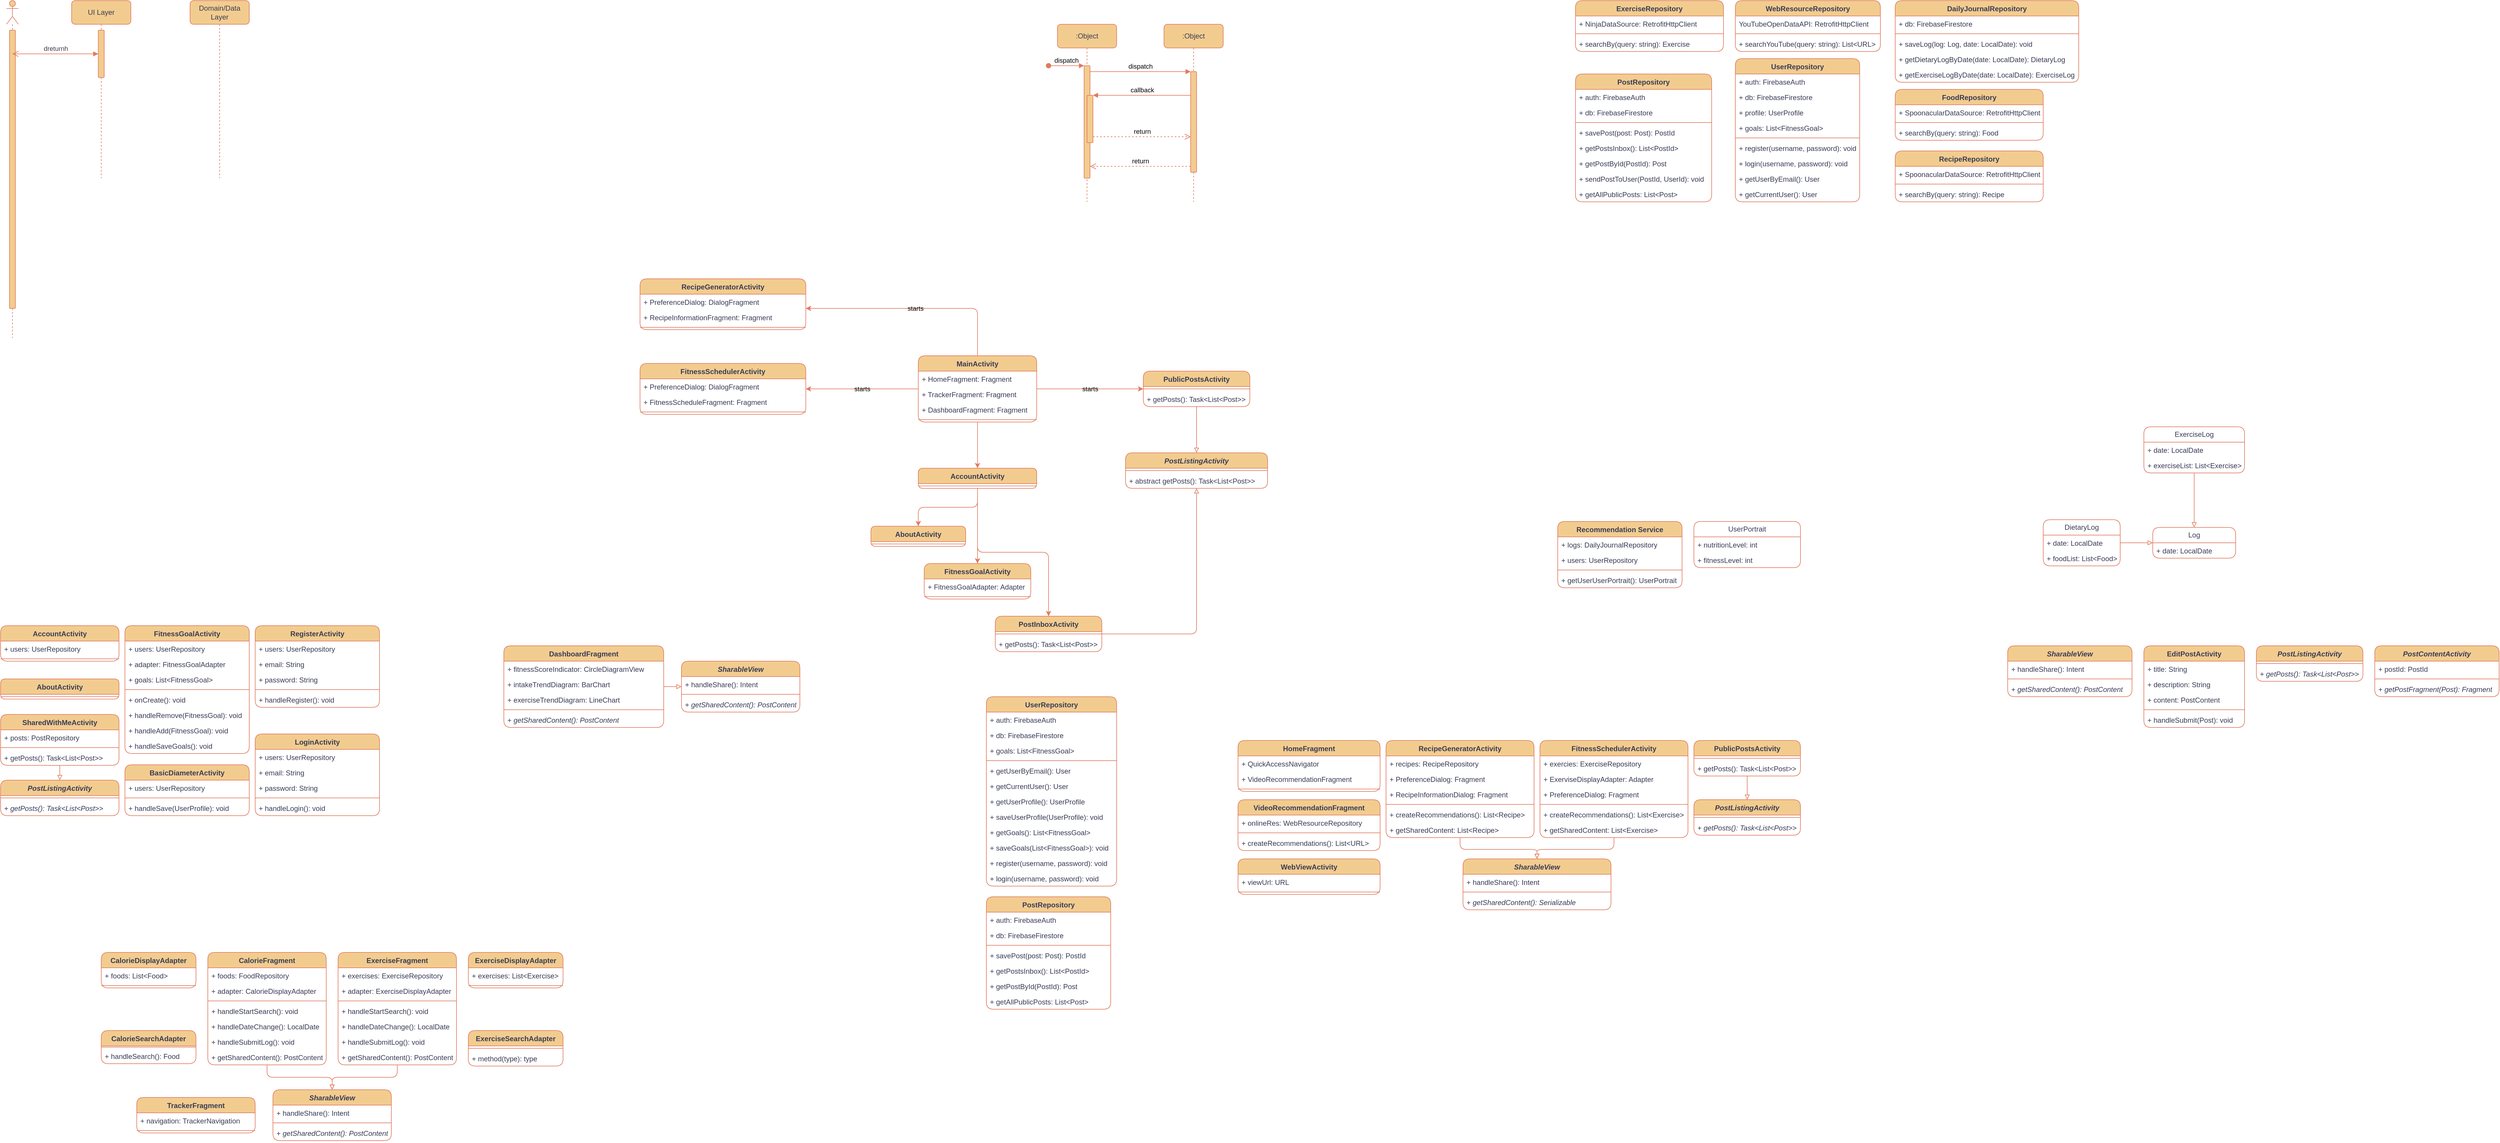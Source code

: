 <mxfile version="21.5.2" type="onedrive">
  <diagram name="Page-1" id="2YBvvXClWsGukQMizWep">
    <mxGraphModel grid="1" page="1" gridSize="10" guides="1" tooltips="1" connect="1" arrows="1" fold="1" pageScale="1" pageWidth="850" pageHeight="1100" math="0" shadow="0">
      <root>
        <mxCell id="0" />
        <mxCell id="1" parent="0" />
        <mxCell id="aM9ryv3xv72pqoxQDRHE-1" value=":Object" style="shape=umlLifeline;perimeter=lifelinePerimeter;whiteSpace=wrap;html=1;container=0;dropTarget=0;collapsible=0;recursiveResize=0;outlineConnect=0;portConstraint=eastwest;newEdgeStyle={&quot;edgeStyle&quot;:&quot;elbowEdgeStyle&quot;,&quot;elbow&quot;:&quot;vertical&quot;,&quot;curved&quot;:0,&quot;rounded&quot;:0};rounded=1;labelBackgroundColor=none;fillColor=#F2CC8F;strokeColor=#E07A5F;fontColor=#393C56;" vertex="1" parent="1">
          <mxGeometry x="105" y="70" width="100" height="300" as="geometry" />
        </mxCell>
        <mxCell id="aM9ryv3xv72pqoxQDRHE-2" value="" style="html=1;points=[];perimeter=orthogonalPerimeter;outlineConnect=0;targetShapes=umlLifeline;portConstraint=eastwest;newEdgeStyle={&quot;edgeStyle&quot;:&quot;elbowEdgeStyle&quot;,&quot;elbow&quot;:&quot;vertical&quot;,&quot;curved&quot;:0,&quot;rounded&quot;:0};rounded=1;labelBackgroundColor=none;fillColor=#F2CC8F;strokeColor=#E07A5F;fontColor=#393C56;" vertex="1" parent="aM9ryv3xv72pqoxQDRHE-1">
          <mxGeometry x="45" y="70" width="10" height="190" as="geometry" />
        </mxCell>
        <mxCell id="aM9ryv3xv72pqoxQDRHE-3" value="dispatch" style="html=1;verticalAlign=bottom;startArrow=oval;endArrow=block;startSize=8;edgeStyle=elbowEdgeStyle;elbow=vertical;curved=0;rounded=1;labelBackgroundColor=none;strokeColor=#E07A5F;fontColor=default;" edge="1" parent="aM9ryv3xv72pqoxQDRHE-1" target="aM9ryv3xv72pqoxQDRHE-2">
          <mxGeometry relative="1" as="geometry">
            <mxPoint x="-15" y="70" as="sourcePoint" />
          </mxGeometry>
        </mxCell>
        <mxCell id="aM9ryv3xv72pqoxQDRHE-4" value="" style="html=1;points=[];perimeter=orthogonalPerimeter;outlineConnect=0;targetShapes=umlLifeline;portConstraint=eastwest;newEdgeStyle={&quot;edgeStyle&quot;:&quot;elbowEdgeStyle&quot;,&quot;elbow&quot;:&quot;vertical&quot;,&quot;curved&quot;:0,&quot;rounded&quot;:0};rounded=1;labelBackgroundColor=none;fillColor=#F2CC8F;strokeColor=#E07A5F;fontColor=#393C56;" vertex="1" parent="aM9ryv3xv72pqoxQDRHE-1">
          <mxGeometry x="50" y="120" width="10" height="80" as="geometry" />
        </mxCell>
        <mxCell id="aM9ryv3xv72pqoxQDRHE-5" value=":Object" style="shape=umlLifeline;perimeter=lifelinePerimeter;whiteSpace=wrap;html=1;container=0;dropTarget=0;collapsible=0;recursiveResize=0;outlineConnect=0;portConstraint=eastwest;newEdgeStyle={&quot;edgeStyle&quot;:&quot;elbowEdgeStyle&quot;,&quot;elbow&quot;:&quot;vertical&quot;,&quot;curved&quot;:0,&quot;rounded&quot;:0};rounded=1;labelBackgroundColor=none;fillColor=#F2CC8F;strokeColor=#E07A5F;fontColor=#393C56;" vertex="1" parent="1">
          <mxGeometry x="285" y="70" width="100" height="300" as="geometry" />
        </mxCell>
        <mxCell id="aM9ryv3xv72pqoxQDRHE-6" value="" style="html=1;points=[];perimeter=orthogonalPerimeter;outlineConnect=0;targetShapes=umlLifeline;portConstraint=eastwest;newEdgeStyle={&quot;edgeStyle&quot;:&quot;elbowEdgeStyle&quot;,&quot;elbow&quot;:&quot;vertical&quot;,&quot;curved&quot;:0,&quot;rounded&quot;:0};rounded=1;labelBackgroundColor=none;fillColor=#F2CC8F;strokeColor=#E07A5F;fontColor=#393C56;" vertex="1" parent="aM9ryv3xv72pqoxQDRHE-5">
          <mxGeometry x="45" y="80" width="10" height="170" as="geometry" />
        </mxCell>
        <mxCell id="aM9ryv3xv72pqoxQDRHE-7" value="dispatch" style="html=1;verticalAlign=bottom;endArrow=block;edgeStyle=elbowEdgeStyle;elbow=vertical;curved=0;rounded=1;labelBackgroundColor=none;strokeColor=#E07A5F;fontColor=default;" edge="1" parent="1" source="aM9ryv3xv72pqoxQDRHE-2" target="aM9ryv3xv72pqoxQDRHE-6">
          <mxGeometry relative="1" as="geometry">
            <mxPoint x="260" y="160" as="sourcePoint" />
            <Array as="points">
              <mxPoint x="245" y="150" />
            </Array>
          </mxGeometry>
        </mxCell>
        <mxCell id="aM9ryv3xv72pqoxQDRHE-8" value="return" style="html=1;verticalAlign=bottom;endArrow=open;dashed=1;endSize=8;edgeStyle=elbowEdgeStyle;elbow=vertical;curved=0;rounded=1;labelBackgroundColor=none;strokeColor=#E07A5F;fontColor=default;" edge="1" parent="1" source="aM9ryv3xv72pqoxQDRHE-6" target="aM9ryv3xv72pqoxQDRHE-2">
          <mxGeometry relative="1" as="geometry">
            <mxPoint x="260" y="235" as="targetPoint" />
            <Array as="points">
              <mxPoint x="255" y="310" />
            </Array>
          </mxGeometry>
        </mxCell>
        <mxCell id="aM9ryv3xv72pqoxQDRHE-9" value="callback" style="html=1;verticalAlign=bottom;endArrow=block;edgeStyle=elbowEdgeStyle;elbow=vertical;curved=0;rounded=1;labelBackgroundColor=none;strokeColor=#E07A5F;fontColor=default;" edge="1" parent="1" source="aM9ryv3xv72pqoxQDRHE-6" target="aM9ryv3xv72pqoxQDRHE-4">
          <mxGeometry relative="1" as="geometry">
            <mxPoint x="240" y="190" as="sourcePoint" />
            <Array as="points">
              <mxPoint x="255" y="190" />
            </Array>
          </mxGeometry>
        </mxCell>
        <mxCell id="aM9ryv3xv72pqoxQDRHE-10" value="return" style="html=1;verticalAlign=bottom;endArrow=open;dashed=1;endSize=8;edgeStyle=elbowEdgeStyle;elbow=vertical;curved=0;rounded=1;labelBackgroundColor=none;strokeColor=#E07A5F;fontColor=default;" edge="1" parent="1" source="aM9ryv3xv72pqoxQDRHE-4" target="aM9ryv3xv72pqoxQDRHE-6">
          <mxGeometry relative="1" as="geometry">
            <mxPoint x="240" y="265" as="targetPoint" />
            <Array as="points">
              <mxPoint x="245" y="260" />
            </Array>
          </mxGeometry>
        </mxCell>
        <mxCell id="ecO3vxZfmjtwqG91wJ8y-33" value="starts" style="edgeStyle=orthogonalEdgeStyle;rounded=1;orthogonalLoop=1;jettySize=auto;html=1;endArrow=classic;endFill=1;labelBackgroundColor=none;strokeColor=#E07A5F;fontColor=default;" edge="1" parent="1" source="ecO3vxZfmjtwqG91wJ8y-21" target="ecO3vxZfmjtwqG91wJ8y-27">
          <mxGeometry relative="1" as="geometry">
            <Array as="points">
              <mxPoint x="-30" y="550" />
            </Array>
          </mxGeometry>
        </mxCell>
        <mxCell id="ecO3vxZfmjtwqG91wJ8y-42" value="starts" style="edgeStyle=orthogonalEdgeStyle;rounded=1;orthogonalLoop=1;jettySize=auto;html=1;labelBackgroundColor=none;strokeColor=#E07A5F;fontColor=default;" edge="1" parent="1" source="ecO3vxZfmjtwqG91wJ8y-21" target="ecO3vxZfmjtwqG91wJ8y-34">
          <mxGeometry relative="1" as="geometry" />
        </mxCell>
        <mxCell id="ecO3vxZfmjtwqG91wJ8y-66" value="starts" style="edgeStyle=orthogonalEdgeStyle;rounded=1;orthogonalLoop=1;jettySize=auto;html=1;labelBackgroundColor=none;strokeColor=#E07A5F;fontColor=default;" edge="1" parent="1" source="ecO3vxZfmjtwqG91wJ8y-21" target="ecO3vxZfmjtwqG91wJ8y-63">
          <mxGeometry relative="1" as="geometry" />
        </mxCell>
        <mxCell id="ecO3vxZfmjtwqG91wJ8y-69" style="edgeStyle=orthogonalEdgeStyle;rounded=1;orthogonalLoop=1;jettySize=auto;html=1;labelBackgroundColor=none;strokeColor=#E07A5F;fontColor=default;" edge="1" parent="1" source="ecO3vxZfmjtwqG91wJ8y-21" target="ecO3vxZfmjtwqG91wJ8y-38">
          <mxGeometry relative="1" as="geometry" />
        </mxCell>
        <mxCell id="ecO3vxZfmjtwqG91wJ8y-21" value="MainActivity" style="swimlane;fontStyle=1;align=center;verticalAlign=top;childLayout=stackLayout;horizontal=1;startSize=26;horizontalStack=0;resizeParent=1;resizeParentMax=0;resizeLast=0;collapsible=1;marginBottom=0;whiteSpace=wrap;html=1;rounded=1;labelBackgroundColor=none;fillColor=#F2CC8F;strokeColor=#E07A5F;fontColor=#393C56;" vertex="1" parent="1">
          <mxGeometry x="-130" y="630" width="200" height="112" as="geometry" />
        </mxCell>
        <mxCell id="ecO3vxZfmjtwqG91wJ8y-25" value="+ HomeFragment: Fragment" style="text;strokeColor=none;fillColor=none;align=left;verticalAlign=top;spacingLeft=4;spacingRight=4;overflow=hidden;rotatable=0;points=[[0,0.5],[1,0.5]];portConstraint=eastwest;whiteSpace=wrap;html=1;rounded=1;labelBackgroundColor=none;fontColor=#393C56;" vertex="1" parent="ecO3vxZfmjtwqG91wJ8y-21">
          <mxGeometry y="26" width="200" height="26" as="geometry" />
        </mxCell>
        <mxCell id="ecO3vxZfmjtwqG91wJ8y-26" value="+ TrackerFragment: Fragment" style="text;strokeColor=none;fillColor=none;align=left;verticalAlign=top;spacingLeft=4;spacingRight=4;overflow=hidden;rotatable=0;points=[[0,0.5],[1,0.5]];portConstraint=eastwest;whiteSpace=wrap;html=1;rounded=1;labelBackgroundColor=none;fontColor=#393C56;" vertex="1" parent="ecO3vxZfmjtwqG91wJ8y-21">
          <mxGeometry y="52" width="200" height="26" as="geometry" />
        </mxCell>
        <mxCell id="ecO3vxZfmjtwqG91wJ8y-22" value="+ DashboardFragment: Fragment" style="text;strokeColor=none;fillColor=none;align=left;verticalAlign=top;spacingLeft=4;spacingRight=4;overflow=hidden;rotatable=0;points=[[0,0.5],[1,0.5]];portConstraint=eastwest;whiteSpace=wrap;html=1;rounded=1;labelBackgroundColor=none;fontColor=#393C56;" vertex="1" parent="ecO3vxZfmjtwqG91wJ8y-21">
          <mxGeometry y="78" width="200" height="26" as="geometry" />
        </mxCell>
        <mxCell id="ecO3vxZfmjtwqG91wJ8y-23" value="" style="line;strokeWidth=1;fillColor=none;align=left;verticalAlign=middle;spacingTop=-1;spacingLeft=3;spacingRight=3;rotatable=0;labelPosition=right;points=[];portConstraint=eastwest;strokeColor=#E07A5F;rounded=1;labelBackgroundColor=none;fontColor=#393C56;" vertex="1" parent="ecO3vxZfmjtwqG91wJ8y-21">
          <mxGeometry y="104" width="200" height="8" as="geometry" />
        </mxCell>
        <mxCell id="ecO3vxZfmjtwqG91wJ8y-27" value="RecipeGeneratorActivity" style="swimlane;fontStyle=1;align=center;verticalAlign=top;childLayout=stackLayout;horizontal=1;startSize=26;horizontalStack=0;resizeParent=1;resizeParentMax=0;resizeLast=0;collapsible=1;marginBottom=0;whiteSpace=wrap;html=1;rounded=1;labelBackgroundColor=none;fillColor=#F2CC8F;strokeColor=#E07A5F;fontColor=#393C56;" vertex="1" parent="1">
          <mxGeometry x="-600" y="500" width="280" height="86" as="geometry" />
        </mxCell>
        <mxCell id="ecO3vxZfmjtwqG91wJ8y-28" value="+ PreferenceDialog: DialogFragment" style="text;strokeColor=none;fillColor=none;align=left;verticalAlign=top;spacingLeft=4;spacingRight=4;overflow=hidden;rotatable=0;points=[[0,0.5],[1,0.5]];portConstraint=eastwest;whiteSpace=wrap;html=1;rounded=1;labelBackgroundColor=none;fontColor=#393C56;" vertex="1" parent="ecO3vxZfmjtwqG91wJ8y-27">
          <mxGeometry y="26" width="280" height="26" as="geometry" />
        </mxCell>
        <mxCell id="ecO3vxZfmjtwqG91wJ8y-32" value="+ RecipeInformationFragment: Fragment" style="text;strokeColor=none;fillColor=none;align=left;verticalAlign=top;spacingLeft=4;spacingRight=4;overflow=hidden;rotatable=0;points=[[0,0.5],[1,0.5]];portConstraint=eastwest;whiteSpace=wrap;html=1;rounded=1;labelBackgroundColor=none;fontColor=#393C56;" vertex="1" parent="ecO3vxZfmjtwqG91wJ8y-27">
          <mxGeometry y="52" width="280" height="26" as="geometry" />
        </mxCell>
        <mxCell id="ecO3vxZfmjtwqG91wJ8y-29" value="" style="line;strokeWidth=1;fillColor=none;align=left;verticalAlign=middle;spacingTop=-1;spacingLeft=3;spacingRight=3;rotatable=0;labelPosition=right;points=[];portConstraint=eastwest;strokeColor=#E07A5F;rounded=1;labelBackgroundColor=none;fontColor=#393C56;" vertex="1" parent="ecO3vxZfmjtwqG91wJ8y-27">
          <mxGeometry y="78" width="280" height="8" as="geometry" />
        </mxCell>
        <mxCell id="ecO3vxZfmjtwqG91wJ8y-34" value="FitnessSchedulerActivity" style="swimlane;fontStyle=1;align=center;verticalAlign=top;childLayout=stackLayout;horizontal=1;startSize=26;horizontalStack=0;resizeParent=1;resizeParentMax=0;resizeLast=0;collapsible=1;marginBottom=0;whiteSpace=wrap;html=1;rounded=1;labelBackgroundColor=none;fillColor=#F2CC8F;strokeColor=#E07A5F;fontColor=#393C56;" vertex="1" parent="1">
          <mxGeometry x="-600" y="643" width="280" height="86" as="geometry" />
        </mxCell>
        <mxCell id="ecO3vxZfmjtwqG91wJ8y-35" value="+ PreferenceDialog: DialogFragment" style="text;strokeColor=none;fillColor=none;align=left;verticalAlign=top;spacingLeft=4;spacingRight=4;overflow=hidden;rotatable=0;points=[[0,0.5],[1,0.5]];portConstraint=eastwest;whiteSpace=wrap;html=1;rounded=1;labelBackgroundColor=none;fontColor=#393C56;" vertex="1" parent="ecO3vxZfmjtwqG91wJ8y-34">
          <mxGeometry y="26" width="280" height="26" as="geometry" />
        </mxCell>
        <mxCell id="ecO3vxZfmjtwqG91wJ8y-36" value="+ FitnessScheduleFragment: Fragment" style="text;strokeColor=none;fillColor=none;align=left;verticalAlign=top;spacingLeft=4;spacingRight=4;overflow=hidden;rotatable=0;points=[[0,0.5],[1,0.5]];portConstraint=eastwest;whiteSpace=wrap;html=1;rounded=1;labelBackgroundColor=none;fontColor=#393C56;" vertex="1" parent="ecO3vxZfmjtwqG91wJ8y-34">
          <mxGeometry y="52" width="280" height="26" as="geometry" />
        </mxCell>
        <mxCell id="ecO3vxZfmjtwqG91wJ8y-37" value="" style="line;strokeWidth=1;fillColor=none;align=left;verticalAlign=middle;spacingTop=-1;spacingLeft=3;spacingRight=3;rotatable=0;labelPosition=right;points=[];portConstraint=eastwest;strokeColor=#E07A5F;rounded=1;labelBackgroundColor=none;fontColor=#393C56;" vertex="1" parent="ecO3vxZfmjtwqG91wJ8y-34">
          <mxGeometry y="78" width="280" height="8" as="geometry" />
        </mxCell>
        <mxCell id="ecO3vxZfmjtwqG91wJ8y-71" style="edgeStyle=orthogonalEdgeStyle;rounded=1;orthogonalLoop=1;jettySize=auto;html=1;labelBackgroundColor=none;strokeColor=#E07A5F;fontColor=default;" edge="1" parent="1" source="ecO3vxZfmjtwqG91wJ8y-38" target="ecO3vxZfmjtwqG91wJ8y-47">
          <mxGeometry relative="1" as="geometry" />
        </mxCell>
        <mxCell id="ecO3vxZfmjtwqG91wJ8y-72" style="edgeStyle=orthogonalEdgeStyle;rounded=1;orthogonalLoop=1;jettySize=auto;html=1;labelBackgroundColor=none;strokeColor=#E07A5F;fontColor=default;" edge="1" parent="1" source="ecO3vxZfmjtwqG91wJ8y-38" target="ecO3vxZfmjtwqG91wJ8y-60">
          <mxGeometry relative="1" as="geometry" />
        </mxCell>
        <mxCell id="ecO3vxZfmjtwqG91wJ8y-169" style="edgeStyle=orthogonalEdgeStyle;rounded=1;orthogonalLoop=1;jettySize=auto;html=1;labelBackgroundColor=none;strokeColor=#E07A5F;fontColor=default;" edge="1" parent="1" source="ecO3vxZfmjtwqG91wJ8y-38" target="ecO3vxZfmjtwqG91wJ8y-43">
          <mxGeometry relative="1" as="geometry" />
        </mxCell>
        <mxCell id="ecO3vxZfmjtwqG91wJ8y-38" value="AccountActivity" style="swimlane;fontStyle=1;align=center;verticalAlign=top;childLayout=stackLayout;horizontal=1;startSize=26;horizontalStack=0;resizeParent=1;resizeParentMax=0;resizeLast=0;collapsible=1;marginBottom=0;whiteSpace=wrap;html=1;rounded=1;labelBackgroundColor=none;fillColor=#F2CC8F;strokeColor=#E07A5F;fontColor=#393C56;" vertex="1" parent="1">
          <mxGeometry x="-130" y="820" width="200" height="34" as="geometry" />
        </mxCell>
        <mxCell id="ecO3vxZfmjtwqG91wJ8y-40" value="" style="line;strokeWidth=1;fillColor=none;align=left;verticalAlign=middle;spacingTop=-1;spacingLeft=3;spacingRight=3;rotatable=0;labelPosition=right;points=[];portConstraint=eastwest;strokeColor=#E07A5F;rounded=1;labelBackgroundColor=none;fontColor=#393C56;" vertex="1" parent="ecO3vxZfmjtwqG91wJ8y-38">
          <mxGeometry y="26" width="200" height="8" as="geometry" />
        </mxCell>
        <mxCell id="ecO3vxZfmjtwqG91wJ8y-43" value="AboutActivity" style="swimlane;fontStyle=1;align=center;verticalAlign=top;childLayout=stackLayout;horizontal=1;startSize=26;horizontalStack=0;resizeParent=1;resizeParentMax=0;resizeLast=0;collapsible=1;marginBottom=0;whiteSpace=wrap;html=1;rounded=1;labelBackgroundColor=none;fillColor=#F2CC8F;strokeColor=#E07A5F;fontColor=#393C56;" vertex="1" parent="1">
          <mxGeometry x="-210" y="918" width="160" height="34" as="geometry" />
        </mxCell>
        <mxCell id="ecO3vxZfmjtwqG91wJ8y-45" value="" style="line;strokeWidth=1;fillColor=none;align=left;verticalAlign=middle;spacingTop=-1;spacingLeft=3;spacingRight=3;rotatable=0;labelPosition=right;points=[];portConstraint=eastwest;strokeColor=#E07A5F;rounded=1;labelBackgroundColor=none;fontColor=#393C56;" vertex="1" parent="ecO3vxZfmjtwqG91wJ8y-43">
          <mxGeometry y="26" width="160" height="8" as="geometry" />
        </mxCell>
        <mxCell id="ecO3vxZfmjtwqG91wJ8y-47" value="FitnessGoalActivity" style="swimlane;fontStyle=1;align=center;verticalAlign=top;childLayout=stackLayout;horizontal=1;startSize=26;horizontalStack=0;resizeParent=1;resizeParentMax=0;resizeLast=0;collapsible=1;marginBottom=0;whiteSpace=wrap;html=1;rounded=1;labelBackgroundColor=none;fillColor=#F2CC8F;strokeColor=#E07A5F;fontColor=#393C56;" vertex="1" parent="1">
          <mxGeometry x="-120" y="981" width="180" height="60" as="geometry" />
        </mxCell>
        <mxCell id="ecO3vxZfmjtwqG91wJ8y-48" value="+ FitnessGoalAdapter: Adapter" style="text;strokeColor=none;fillColor=none;align=left;verticalAlign=top;spacingLeft=4;spacingRight=4;overflow=hidden;rotatable=0;points=[[0,0.5],[1,0.5]];portConstraint=eastwest;whiteSpace=wrap;html=1;rounded=1;labelBackgroundColor=none;fontColor=#393C56;" vertex="1" parent="ecO3vxZfmjtwqG91wJ8y-47">
          <mxGeometry y="26" width="180" height="26" as="geometry" />
        </mxCell>
        <mxCell id="ecO3vxZfmjtwqG91wJ8y-49" value="" style="line;strokeWidth=1;fillColor=none;align=left;verticalAlign=middle;spacingTop=-1;spacingLeft=3;spacingRight=3;rotatable=0;labelPosition=right;points=[];portConstraint=eastwest;strokeColor=#E07A5F;rounded=1;labelBackgroundColor=none;fontColor=#393C56;" vertex="1" parent="ecO3vxZfmjtwqG91wJ8y-47">
          <mxGeometry y="52" width="180" height="8" as="geometry" />
        </mxCell>
        <mxCell id="ecO3vxZfmjtwqG91wJ8y-55" value="&lt;i&gt;PostListingActivity&lt;/i&gt;" style="swimlane;fontStyle=1;align=center;verticalAlign=top;childLayout=stackLayout;horizontal=1;startSize=26;horizontalStack=0;resizeParent=1;resizeParentMax=0;resizeLast=0;collapsible=1;marginBottom=0;whiteSpace=wrap;html=1;rounded=1;labelBackgroundColor=none;fillColor=#F2CC8F;strokeColor=#E07A5F;fontColor=#393C56;" vertex="1" parent="1">
          <mxGeometry x="220" y="794" width="240" height="60" as="geometry" />
        </mxCell>
        <mxCell id="ecO3vxZfmjtwqG91wJ8y-57" value="" style="line;strokeWidth=1;fillColor=none;align=left;verticalAlign=middle;spacingTop=-1;spacingLeft=3;spacingRight=3;rotatable=0;labelPosition=right;points=[];portConstraint=eastwest;strokeColor=#E07A5F;rounded=1;labelBackgroundColor=none;fontColor=#393C56;" vertex="1" parent="ecO3vxZfmjtwqG91wJ8y-55">
          <mxGeometry y="26" width="240" height="8" as="geometry" />
        </mxCell>
        <mxCell id="ecO3vxZfmjtwqG91wJ8y-58" value="+ abstract getPosts(): Task&amp;lt;List&amp;lt;Post&amp;gt;&amp;gt;" style="text;strokeColor=none;fillColor=none;align=left;verticalAlign=top;spacingLeft=4;spacingRight=4;overflow=hidden;rotatable=0;points=[[0,0.5],[1,0.5]];portConstraint=eastwest;whiteSpace=wrap;html=1;rounded=1;labelBackgroundColor=none;fontColor=#393C56;" vertex="1" parent="ecO3vxZfmjtwqG91wJ8y-55">
          <mxGeometry y="34" width="240" height="26" as="geometry" />
        </mxCell>
        <mxCell id="ecO3vxZfmjtwqG91wJ8y-68" style="edgeStyle=orthogonalEdgeStyle;rounded=1;orthogonalLoop=1;jettySize=auto;html=1;endArrow=block;endFill=0;labelBackgroundColor=none;strokeColor=#E07A5F;fontColor=default;" edge="1" parent="1" source="ecO3vxZfmjtwqG91wJ8y-60" target="ecO3vxZfmjtwqG91wJ8y-55">
          <mxGeometry relative="1" as="geometry" />
        </mxCell>
        <mxCell id="ecO3vxZfmjtwqG91wJ8y-60" value="PostInboxActivity" style="swimlane;fontStyle=1;align=center;verticalAlign=top;childLayout=stackLayout;horizontal=1;startSize=26;horizontalStack=0;resizeParent=1;resizeParentMax=0;resizeLast=0;collapsible=1;marginBottom=0;whiteSpace=wrap;html=1;rounded=1;labelBackgroundColor=none;fillColor=#F2CC8F;strokeColor=#E07A5F;fontColor=#393C56;" vertex="1" parent="1">
          <mxGeometry y="1070" width="180" height="60" as="geometry" />
        </mxCell>
        <mxCell id="ecO3vxZfmjtwqG91wJ8y-61" value="" style="line;strokeWidth=1;fillColor=none;align=left;verticalAlign=middle;spacingTop=-1;spacingLeft=3;spacingRight=3;rotatable=0;labelPosition=right;points=[];portConstraint=eastwest;strokeColor=#E07A5F;rounded=1;labelBackgroundColor=none;fontColor=#393C56;" vertex="1" parent="ecO3vxZfmjtwqG91wJ8y-60">
          <mxGeometry y="26" width="180" height="8" as="geometry" />
        </mxCell>
        <mxCell id="ecO3vxZfmjtwqG91wJ8y-62" value="+ getPosts(): Task&amp;lt;List&amp;lt;Post&amp;gt;&amp;gt;" style="text;strokeColor=none;fillColor=none;align=left;verticalAlign=top;spacingLeft=4;spacingRight=4;overflow=hidden;rotatable=0;points=[[0,0.5],[1,0.5]];portConstraint=eastwest;whiteSpace=wrap;html=1;rounded=1;labelBackgroundColor=none;fontColor=#393C56;" vertex="1" parent="ecO3vxZfmjtwqG91wJ8y-60">
          <mxGeometry y="34" width="180" height="26" as="geometry" />
        </mxCell>
        <mxCell id="ecO3vxZfmjtwqG91wJ8y-67" style="edgeStyle=orthogonalEdgeStyle;rounded=1;orthogonalLoop=1;jettySize=auto;html=1;endArrow=block;endFill=0;labelBackgroundColor=none;strokeColor=#E07A5F;fontColor=default;" edge="1" parent="1" source="ecO3vxZfmjtwqG91wJ8y-63" target="ecO3vxZfmjtwqG91wJ8y-55">
          <mxGeometry relative="1" as="geometry" />
        </mxCell>
        <mxCell id="ecO3vxZfmjtwqG91wJ8y-63" value="PublicPostsActivity" style="swimlane;fontStyle=1;align=center;verticalAlign=top;childLayout=stackLayout;horizontal=1;startSize=26;horizontalStack=0;resizeParent=1;resizeParentMax=0;resizeLast=0;collapsible=1;marginBottom=0;whiteSpace=wrap;html=1;rounded=1;labelBackgroundColor=none;fillColor=#F2CC8F;strokeColor=#E07A5F;fontColor=#393C56;" vertex="1" parent="1">
          <mxGeometry x="250" y="656" width="180" height="60" as="geometry" />
        </mxCell>
        <mxCell id="ecO3vxZfmjtwqG91wJ8y-64" value="" style="line;strokeWidth=1;fillColor=none;align=left;verticalAlign=middle;spacingTop=-1;spacingLeft=3;spacingRight=3;rotatable=0;labelPosition=right;points=[];portConstraint=eastwest;strokeColor=#E07A5F;rounded=1;labelBackgroundColor=none;fontColor=#393C56;" vertex="1" parent="ecO3vxZfmjtwqG91wJ8y-63">
          <mxGeometry y="26" width="180" height="8" as="geometry" />
        </mxCell>
        <mxCell id="ecO3vxZfmjtwqG91wJ8y-65" value="+ getPosts(): Task&amp;lt;List&amp;lt;Post&amp;gt;&amp;gt;" style="text;strokeColor=none;fillColor=none;align=left;verticalAlign=top;spacingLeft=4;spacingRight=4;overflow=hidden;rotatable=0;points=[[0,0.5],[1,0.5]];portConstraint=eastwest;whiteSpace=wrap;html=1;rounded=1;labelBackgroundColor=none;fontColor=#393C56;" vertex="1" parent="ecO3vxZfmjtwqG91wJ8y-63">
          <mxGeometry y="34" width="180" height="26" as="geometry" />
        </mxCell>
        <mxCell id="ecO3vxZfmjtwqG91wJ8y-75" value="Recommendation Service" style="swimlane;fontStyle=1;align=center;verticalAlign=top;childLayout=stackLayout;horizontal=1;startSize=26;horizontalStack=0;resizeParent=1;resizeParentMax=0;resizeLast=0;collapsible=1;marginBottom=0;whiteSpace=wrap;html=1;rounded=1;labelBackgroundColor=none;fillColor=#F2CC8F;strokeColor=#E07A5F;fontColor=#393C56;" vertex="1" parent="1">
          <mxGeometry x="950" y="910" width="210" height="112" as="geometry" />
        </mxCell>
        <mxCell id="ecO3vxZfmjtwqG91wJ8y-76" value="+ logs: DailyJournalRepository" style="text;strokeColor=none;fillColor=none;align=left;verticalAlign=top;spacingLeft=4;spacingRight=4;overflow=hidden;rotatable=0;points=[[0,0.5],[1,0.5]];portConstraint=eastwest;whiteSpace=wrap;html=1;rounded=1;labelBackgroundColor=none;fontColor=#393C56;" vertex="1" parent="ecO3vxZfmjtwqG91wJ8y-75">
          <mxGeometry y="26" width="210" height="26" as="geometry" />
        </mxCell>
        <mxCell id="ecO3vxZfmjtwqG91wJ8y-170" value="+ users: UserRepository" style="text;strokeColor=none;fillColor=none;align=left;verticalAlign=top;spacingLeft=4;spacingRight=4;overflow=hidden;rotatable=0;points=[[0,0.5],[1,0.5]];portConstraint=eastwest;whiteSpace=wrap;html=1;rounded=1;labelBackgroundColor=none;fontColor=#393C56;" vertex="1" parent="ecO3vxZfmjtwqG91wJ8y-75">
          <mxGeometry y="52" width="210" height="26" as="geometry" />
        </mxCell>
        <mxCell id="ecO3vxZfmjtwqG91wJ8y-77" value="" style="line;strokeWidth=1;fillColor=none;align=left;verticalAlign=middle;spacingTop=-1;spacingLeft=3;spacingRight=3;rotatable=0;labelPosition=right;points=[];portConstraint=eastwest;strokeColor=#E07A5F;rounded=1;labelBackgroundColor=none;fontColor=#393C56;" vertex="1" parent="ecO3vxZfmjtwqG91wJ8y-75">
          <mxGeometry y="78" width="210" height="8" as="geometry" />
        </mxCell>
        <mxCell id="ecO3vxZfmjtwqG91wJ8y-78" value="+ getUserUserPortrait(): UserPortrait" style="text;strokeColor=none;fillColor=none;align=left;verticalAlign=top;spacingLeft=4;spacingRight=4;overflow=hidden;rotatable=0;points=[[0,0.5],[1,0.5]];portConstraint=eastwest;whiteSpace=wrap;html=1;rounded=1;labelBackgroundColor=none;fontColor=#393C56;" vertex="1" parent="ecO3vxZfmjtwqG91wJ8y-75">
          <mxGeometry y="86" width="210" height="26" as="geometry" />
        </mxCell>
        <mxCell id="ecO3vxZfmjtwqG91wJ8y-83" value="DailyJournalRepository" style="swimlane;fontStyle=1;align=center;verticalAlign=top;childLayout=stackLayout;horizontal=1;startSize=26;horizontalStack=0;resizeParent=1;resizeParentMax=0;resizeLast=0;collapsible=1;marginBottom=0;whiteSpace=wrap;html=1;rounded=1;labelBackgroundColor=none;fillColor=#F2CC8F;strokeColor=#E07A5F;fontColor=#393C56;" vertex="1" parent="1">
          <mxGeometry x="1520" y="30" width="310" height="138" as="geometry" />
        </mxCell>
        <mxCell id="ecO3vxZfmjtwqG91wJ8y-128" value="+ db: FirebaseFirestore" style="text;strokeColor=none;fillColor=none;align=left;verticalAlign=top;spacingLeft=4;spacingRight=4;overflow=hidden;rotatable=0;points=[[0,0.5],[1,0.5]];portConstraint=eastwest;whiteSpace=wrap;html=1;rounded=1;labelBackgroundColor=none;fontColor=#393C56;" vertex="1" parent="ecO3vxZfmjtwqG91wJ8y-83">
          <mxGeometry y="26" width="310" height="26" as="geometry" />
        </mxCell>
        <mxCell id="ecO3vxZfmjtwqG91wJ8y-85" value="" style="line;strokeWidth=1;fillColor=none;align=left;verticalAlign=middle;spacingTop=-1;spacingLeft=3;spacingRight=3;rotatable=0;labelPosition=right;points=[];portConstraint=eastwest;strokeColor=#E07A5F;rounded=1;labelBackgroundColor=none;fontColor=#393C56;" vertex="1" parent="ecO3vxZfmjtwqG91wJ8y-83">
          <mxGeometry y="52" width="310" height="8" as="geometry" />
        </mxCell>
        <mxCell id="ecO3vxZfmjtwqG91wJ8y-86" value="+ saveLog(log: Log, date: LocalDate): void" style="text;strokeColor=none;fillColor=none;align=left;verticalAlign=top;spacingLeft=4;spacingRight=4;overflow=hidden;rotatable=0;points=[[0,0.5],[1,0.5]];portConstraint=eastwest;whiteSpace=wrap;html=1;rounded=1;labelBackgroundColor=none;fontColor=#393C56;" vertex="1" parent="ecO3vxZfmjtwqG91wJ8y-83">
          <mxGeometry y="60" width="310" height="26" as="geometry" />
        </mxCell>
        <mxCell id="ecO3vxZfmjtwqG91wJ8y-159" value="+ getDietaryLogByDate(date: LocalDate): DietaryLog" style="text;strokeColor=none;fillColor=none;align=left;verticalAlign=top;spacingLeft=4;spacingRight=4;overflow=hidden;rotatable=0;points=[[0,0.5],[1,0.5]];portConstraint=eastwest;whiteSpace=wrap;html=1;rounded=1;labelBackgroundColor=none;fontColor=#393C56;" vertex="1" parent="ecO3vxZfmjtwqG91wJ8y-83">
          <mxGeometry y="86" width="310" height="26" as="geometry" />
        </mxCell>
        <mxCell id="ecO3vxZfmjtwqG91wJ8y-160" value="+ getExerciseLogByDate(date: LocalDate): ExerciseLog" style="text;strokeColor=none;fillColor=none;align=left;verticalAlign=top;spacingLeft=4;spacingRight=4;overflow=hidden;rotatable=0;points=[[0,0.5],[1,0.5]];portConstraint=eastwest;whiteSpace=wrap;html=1;rounded=1;labelBackgroundColor=none;fontColor=#393C56;" vertex="1" parent="ecO3vxZfmjtwqG91wJ8y-83">
          <mxGeometry y="112" width="310" height="26" as="geometry" />
        </mxCell>
        <mxCell id="ecO3vxZfmjtwqG91wJ8y-87" value="ExerciseRepository" style="swimlane;fontStyle=1;align=center;verticalAlign=top;childLayout=stackLayout;horizontal=1;startSize=26;horizontalStack=0;resizeParent=1;resizeParentMax=0;resizeLast=0;collapsible=1;marginBottom=0;whiteSpace=wrap;html=1;rounded=1;labelBackgroundColor=none;fillColor=#F2CC8F;strokeColor=#E07A5F;fontColor=#393C56;" vertex="1" parent="1">
          <mxGeometry x="980" y="30" width="250" height="86" as="geometry" />
        </mxCell>
        <mxCell id="ecO3vxZfmjtwqG91wJ8y-107" value="+ NinjaDataSource: RetrofitHttpClient" style="text;strokeColor=none;fillColor=none;align=left;verticalAlign=top;spacingLeft=4;spacingRight=4;overflow=hidden;rotatable=0;points=[[0,0.5],[1,0.5]];portConstraint=eastwest;whiteSpace=wrap;html=1;rounded=1;labelBackgroundColor=none;fontColor=#393C56;" vertex="1" parent="ecO3vxZfmjtwqG91wJ8y-87">
          <mxGeometry y="26" width="250" height="26" as="geometry" />
        </mxCell>
        <mxCell id="ecO3vxZfmjtwqG91wJ8y-89" value="" style="line;strokeWidth=1;fillColor=none;align=left;verticalAlign=middle;spacingTop=-1;spacingLeft=3;spacingRight=3;rotatable=0;labelPosition=right;points=[];portConstraint=eastwest;strokeColor=#E07A5F;rounded=1;labelBackgroundColor=none;fontColor=#393C56;" vertex="1" parent="ecO3vxZfmjtwqG91wJ8y-87">
          <mxGeometry y="52" width="250" height="8" as="geometry" />
        </mxCell>
        <mxCell id="ecO3vxZfmjtwqG91wJ8y-90" value="+ searchBy(query: string): Exercise" style="text;strokeColor=none;fillColor=none;align=left;verticalAlign=top;spacingLeft=4;spacingRight=4;overflow=hidden;rotatable=0;points=[[0,0.5],[1,0.5]];portConstraint=eastwest;whiteSpace=wrap;html=1;rounded=1;labelBackgroundColor=none;fontColor=#393C56;" vertex="1" parent="ecO3vxZfmjtwqG91wJ8y-87">
          <mxGeometry y="60" width="250" height="26" as="geometry" />
        </mxCell>
        <mxCell id="ecO3vxZfmjtwqG91wJ8y-91" value="FoodRepository" style="swimlane;fontStyle=1;align=center;verticalAlign=top;childLayout=stackLayout;horizontal=1;startSize=26;horizontalStack=0;resizeParent=1;resizeParentMax=0;resizeLast=0;collapsible=1;marginBottom=0;whiteSpace=wrap;html=1;rounded=1;labelBackgroundColor=none;fillColor=#F2CC8F;strokeColor=#E07A5F;fontColor=#393C56;" vertex="1" parent="1">
          <mxGeometry x="1520" y="180" width="250" height="86" as="geometry" />
        </mxCell>
        <mxCell id="ecO3vxZfmjtwqG91wJ8y-108" value="+ SpoonacularDataSource: RetrofitHttpClient" style="text;strokeColor=none;fillColor=none;align=left;verticalAlign=top;spacingLeft=4;spacingRight=4;overflow=hidden;rotatable=0;points=[[0,0.5],[1,0.5]];portConstraint=eastwest;whiteSpace=wrap;html=1;rounded=1;labelBackgroundColor=none;fontColor=#393C56;" vertex="1" parent="ecO3vxZfmjtwqG91wJ8y-91">
          <mxGeometry y="26" width="250" height="26" as="geometry" />
        </mxCell>
        <mxCell id="ecO3vxZfmjtwqG91wJ8y-93" value="" style="line;strokeWidth=1;fillColor=none;align=left;verticalAlign=middle;spacingTop=-1;spacingLeft=3;spacingRight=3;rotatable=0;labelPosition=right;points=[];portConstraint=eastwest;strokeColor=#E07A5F;rounded=1;labelBackgroundColor=none;fontColor=#393C56;" vertex="1" parent="ecO3vxZfmjtwqG91wJ8y-91">
          <mxGeometry y="52" width="250" height="8" as="geometry" />
        </mxCell>
        <mxCell id="ecO3vxZfmjtwqG91wJ8y-94" value="+ searchBy(query: string): Food" style="text;strokeColor=none;fillColor=none;align=left;verticalAlign=top;spacingLeft=4;spacingRight=4;overflow=hidden;rotatable=0;points=[[0,0.5],[1,0.5]];portConstraint=eastwest;whiteSpace=wrap;html=1;rounded=1;labelBackgroundColor=none;fontColor=#393C56;" vertex="1" parent="ecO3vxZfmjtwqG91wJ8y-91">
          <mxGeometry y="60" width="250" height="26" as="geometry" />
        </mxCell>
        <mxCell id="ecO3vxZfmjtwqG91wJ8y-103" value="UserRepository" style="swimlane;fontStyle=1;align=center;verticalAlign=top;childLayout=stackLayout;horizontal=1;startSize=26;horizontalStack=0;resizeParent=1;resizeParentMax=0;resizeLast=0;collapsible=1;marginBottom=0;whiteSpace=wrap;html=1;rounded=1;labelBackgroundColor=none;fillColor=#F2CC8F;strokeColor=#E07A5F;fontColor=#393C56;" vertex="1" parent="1">
          <mxGeometry x="1250" y="128" width="210" height="242" as="geometry" />
        </mxCell>
        <mxCell id="ecO3vxZfmjtwqG91wJ8y-104" value="+ auth: FirebaseAuth" style="text;strokeColor=none;fillColor=none;align=left;verticalAlign=top;spacingLeft=4;spacingRight=4;overflow=hidden;rotatable=0;points=[[0,0.5],[1,0.5]];portConstraint=eastwest;whiteSpace=wrap;html=1;rounded=1;labelBackgroundColor=none;fontColor=#393C56;" vertex="1" parent="ecO3vxZfmjtwqG91wJ8y-103">
          <mxGeometry y="26" width="210" height="26" as="geometry" />
        </mxCell>
        <mxCell id="ecO3vxZfmjtwqG91wJ8y-115" value="+ db: FirebaseFirestore" style="text;strokeColor=none;fillColor=none;align=left;verticalAlign=top;spacingLeft=4;spacingRight=4;overflow=hidden;rotatable=0;points=[[0,0.5],[1,0.5]];portConstraint=eastwest;whiteSpace=wrap;html=1;rounded=1;labelBackgroundColor=none;fontColor=#393C56;" vertex="1" parent="ecO3vxZfmjtwqG91wJ8y-103">
          <mxGeometry y="52" width="210" height="26" as="geometry" />
        </mxCell>
        <mxCell id="ecO3vxZfmjtwqG91wJ8y-113" value="+ profile: UserProfile" style="text;strokeColor=none;fillColor=none;align=left;verticalAlign=top;spacingLeft=4;spacingRight=4;overflow=hidden;rotatable=0;points=[[0,0.5],[1,0.5]];portConstraint=eastwest;whiteSpace=wrap;html=1;rounded=1;labelBackgroundColor=none;fontColor=#393C56;" vertex="1" parent="ecO3vxZfmjtwqG91wJ8y-103">
          <mxGeometry y="78" width="210" height="26" as="geometry" />
        </mxCell>
        <mxCell id="ecO3vxZfmjtwqG91wJ8y-114" value="+ goals: List&amp;lt;FitnessGoal&amp;gt;" style="text;strokeColor=none;fillColor=none;align=left;verticalAlign=top;spacingLeft=4;spacingRight=4;overflow=hidden;rotatable=0;points=[[0,0.5],[1,0.5]];portConstraint=eastwest;whiteSpace=wrap;html=1;rounded=1;labelBackgroundColor=none;fontColor=#393C56;" vertex="1" parent="ecO3vxZfmjtwqG91wJ8y-103">
          <mxGeometry y="104" width="210" height="26" as="geometry" />
        </mxCell>
        <mxCell id="ecO3vxZfmjtwqG91wJ8y-105" value="" style="line;strokeWidth=1;fillColor=none;align=left;verticalAlign=middle;spacingTop=-1;spacingLeft=3;spacingRight=3;rotatable=0;labelPosition=right;points=[];portConstraint=eastwest;strokeColor=#E07A5F;rounded=1;labelBackgroundColor=none;fontColor=#393C56;" vertex="1" parent="ecO3vxZfmjtwqG91wJ8y-103">
          <mxGeometry y="130" width="210" height="8" as="geometry" />
        </mxCell>
        <mxCell id="ecO3vxZfmjtwqG91wJ8y-123" value="+ register(username, password): void" style="text;strokeColor=none;fillColor=none;align=left;verticalAlign=top;spacingLeft=4;spacingRight=4;overflow=hidden;rotatable=0;points=[[0,0.5],[1,0.5]];portConstraint=eastwest;whiteSpace=wrap;html=1;rounded=1;labelBackgroundColor=none;fontColor=#393C56;" vertex="1" parent="ecO3vxZfmjtwqG91wJ8y-103">
          <mxGeometry y="138" width="210" height="26" as="geometry" />
        </mxCell>
        <mxCell id="ecO3vxZfmjtwqG91wJ8y-106" value="+ login(username, password): void" style="text;strokeColor=none;fillColor=none;align=left;verticalAlign=top;spacingLeft=4;spacingRight=4;overflow=hidden;rotatable=0;points=[[0,0.5],[1,0.5]];portConstraint=eastwest;whiteSpace=wrap;html=1;rounded=1;labelBackgroundColor=none;fontColor=#393C56;" vertex="1" parent="ecO3vxZfmjtwqG91wJ8y-103">
          <mxGeometry y="164" width="210" height="26" as="geometry" />
        </mxCell>
        <mxCell id="ecO3vxZfmjtwqG91wJ8y-124" value="+ getUserByEmail(): User" style="text;strokeColor=none;fillColor=none;align=left;verticalAlign=top;spacingLeft=4;spacingRight=4;overflow=hidden;rotatable=0;points=[[0,0.5],[1,0.5]];portConstraint=eastwest;whiteSpace=wrap;html=1;rounded=1;labelBackgroundColor=none;fontColor=#393C56;" vertex="1" parent="ecO3vxZfmjtwqG91wJ8y-103">
          <mxGeometry y="190" width="210" height="26" as="geometry" />
        </mxCell>
        <mxCell id="ecO3vxZfmjtwqG91wJ8y-125" value="+ getCurrentUser(): User" style="text;strokeColor=none;fillColor=none;align=left;verticalAlign=top;spacingLeft=4;spacingRight=4;overflow=hidden;rotatable=0;points=[[0,0.5],[1,0.5]];portConstraint=eastwest;whiteSpace=wrap;html=1;rounded=1;labelBackgroundColor=none;fontColor=#393C56;" vertex="1" parent="ecO3vxZfmjtwqG91wJ8y-103">
          <mxGeometry y="216" width="210" height="26" as="geometry" />
        </mxCell>
        <mxCell id="ecO3vxZfmjtwqG91wJ8y-109" value="RecipeRepository" style="swimlane;fontStyle=1;align=center;verticalAlign=top;childLayout=stackLayout;horizontal=1;startSize=26;horizontalStack=0;resizeParent=1;resizeParentMax=0;resizeLast=0;collapsible=1;marginBottom=0;whiteSpace=wrap;html=1;rounded=1;labelBackgroundColor=none;fillColor=#F2CC8F;strokeColor=#E07A5F;fontColor=#393C56;" vertex="1" parent="1">
          <mxGeometry x="1520" y="284" width="250" height="86" as="geometry" />
        </mxCell>
        <mxCell id="ecO3vxZfmjtwqG91wJ8y-110" value="+ SpoonacularDataSource: RetrofitHttpClient" style="text;strokeColor=none;fillColor=none;align=left;verticalAlign=top;spacingLeft=4;spacingRight=4;overflow=hidden;rotatable=0;points=[[0,0.5],[1,0.5]];portConstraint=eastwest;whiteSpace=wrap;html=1;rounded=1;labelBackgroundColor=none;fontColor=#393C56;" vertex="1" parent="ecO3vxZfmjtwqG91wJ8y-109">
          <mxGeometry y="26" width="250" height="26" as="geometry" />
        </mxCell>
        <mxCell id="ecO3vxZfmjtwqG91wJ8y-111" value="" style="line;strokeWidth=1;fillColor=none;align=left;verticalAlign=middle;spacingTop=-1;spacingLeft=3;spacingRight=3;rotatable=0;labelPosition=right;points=[];portConstraint=eastwest;strokeColor=#E07A5F;rounded=1;labelBackgroundColor=none;fontColor=#393C56;" vertex="1" parent="ecO3vxZfmjtwqG91wJ8y-109">
          <mxGeometry y="52" width="250" height="8" as="geometry" />
        </mxCell>
        <mxCell id="ecO3vxZfmjtwqG91wJ8y-112" value="+ searchBy(query: string): Recipe" style="text;strokeColor=none;fillColor=none;align=left;verticalAlign=top;spacingLeft=4;spacingRight=4;overflow=hidden;rotatable=0;points=[[0,0.5],[1,0.5]];portConstraint=eastwest;whiteSpace=wrap;html=1;rounded=1;labelBackgroundColor=none;fontColor=#393C56;" vertex="1" parent="ecO3vxZfmjtwqG91wJ8y-109">
          <mxGeometry y="60" width="250" height="26" as="geometry" />
        </mxCell>
        <mxCell id="ecO3vxZfmjtwqG91wJ8y-116" value="PostRepository" style="swimlane;fontStyle=1;align=center;verticalAlign=top;childLayout=stackLayout;horizontal=1;startSize=26;horizontalStack=0;resizeParent=1;resizeParentMax=0;resizeLast=0;collapsible=1;marginBottom=0;whiteSpace=wrap;html=1;rounded=1;labelBackgroundColor=none;fillColor=#F2CC8F;strokeColor=#E07A5F;fontColor=#393C56;" vertex="1" parent="1">
          <mxGeometry x="980" y="154" width="230" height="216" as="geometry" />
        </mxCell>
        <mxCell id="ecO3vxZfmjtwqG91wJ8y-117" value="+ auth: FirebaseAuth" style="text;strokeColor=none;fillColor=none;align=left;verticalAlign=top;spacingLeft=4;spacingRight=4;overflow=hidden;rotatable=0;points=[[0,0.5],[1,0.5]];portConstraint=eastwest;whiteSpace=wrap;html=1;rounded=1;labelBackgroundColor=none;fontColor=#393C56;" vertex="1" parent="ecO3vxZfmjtwqG91wJ8y-116">
          <mxGeometry y="26" width="230" height="26" as="geometry" />
        </mxCell>
        <mxCell id="ecO3vxZfmjtwqG91wJ8y-118" value="+ db: FirebaseFirestore" style="text;strokeColor=none;fillColor=none;align=left;verticalAlign=top;spacingLeft=4;spacingRight=4;overflow=hidden;rotatable=0;points=[[0,0.5],[1,0.5]];portConstraint=eastwest;whiteSpace=wrap;html=1;rounded=1;labelBackgroundColor=none;fontColor=#393C56;" vertex="1" parent="ecO3vxZfmjtwqG91wJ8y-116">
          <mxGeometry y="52" width="230" height="26" as="geometry" />
        </mxCell>
        <mxCell id="ecO3vxZfmjtwqG91wJ8y-121" value="" style="line;strokeWidth=1;fillColor=none;align=left;verticalAlign=middle;spacingTop=-1;spacingLeft=3;spacingRight=3;rotatable=0;labelPosition=right;points=[];portConstraint=eastwest;strokeColor=#E07A5F;rounded=1;labelBackgroundColor=none;fontColor=#393C56;" vertex="1" parent="ecO3vxZfmjtwqG91wJ8y-116">
          <mxGeometry y="78" width="230" height="8" as="geometry" />
        </mxCell>
        <mxCell id="ecO3vxZfmjtwqG91wJ8y-122" value="+ savePost(post: Post): PostId" style="text;strokeColor=none;fillColor=none;align=left;verticalAlign=top;spacingLeft=4;spacingRight=4;overflow=hidden;rotatable=0;points=[[0,0.5],[1,0.5]];portConstraint=eastwest;whiteSpace=wrap;html=1;rounded=1;labelBackgroundColor=none;fontColor=#393C56;" vertex="1" parent="ecO3vxZfmjtwqG91wJ8y-116">
          <mxGeometry y="86" width="230" height="26" as="geometry" />
        </mxCell>
        <mxCell id="ecO3vxZfmjtwqG91wJ8y-127" value="+ getPostsInbox(): List&amp;lt;PostId&amp;gt;" style="text;strokeColor=none;fillColor=none;align=left;verticalAlign=top;spacingLeft=4;spacingRight=4;overflow=hidden;rotatable=0;points=[[0,0.5],[1,0.5]];portConstraint=eastwest;whiteSpace=wrap;html=1;rounded=1;labelBackgroundColor=none;fontColor=#393C56;" vertex="1" parent="ecO3vxZfmjtwqG91wJ8y-116">
          <mxGeometry y="112" width="230" height="26" as="geometry" />
        </mxCell>
        <mxCell id="ecO3vxZfmjtwqG91wJ8y-126" value="+ getPostById(PostId): Post" style="text;strokeColor=none;fillColor=none;align=left;verticalAlign=top;spacingLeft=4;spacingRight=4;overflow=hidden;rotatable=0;points=[[0,0.5],[1,0.5]];portConstraint=eastwest;whiteSpace=wrap;html=1;rounded=1;labelBackgroundColor=none;fontColor=#393C56;" vertex="1" parent="ecO3vxZfmjtwqG91wJ8y-116">
          <mxGeometry y="138" width="230" height="26" as="geometry" />
        </mxCell>
        <mxCell id="ecO3vxZfmjtwqG91wJ8y-847" value="+ sendPostToUser(PostId, UserId): void" style="text;strokeColor=none;fillColor=none;align=left;verticalAlign=top;spacingLeft=4;spacingRight=4;overflow=hidden;rotatable=0;points=[[0,0.5],[1,0.5]];portConstraint=eastwest;whiteSpace=wrap;html=1;fontColor=#393C56;" vertex="1" parent="ecO3vxZfmjtwqG91wJ8y-116">
          <mxGeometry y="164" width="230" height="26" as="geometry" />
        </mxCell>
        <mxCell id="ecO3vxZfmjtwqG91wJ8y-209" value="+ getAllPublicPosts: List&amp;lt;Post&amp;gt;" style="text;strokeColor=none;fillColor=none;align=left;verticalAlign=top;spacingLeft=4;spacingRight=4;overflow=hidden;rotatable=0;points=[[0,0.5],[1,0.5]];portConstraint=eastwest;whiteSpace=wrap;html=1;rounded=1;labelBackgroundColor=none;fontColor=#393C56;" vertex="1" parent="ecO3vxZfmjtwqG91wJ8y-116">
          <mxGeometry y="190" width="230" height="26" as="geometry" />
        </mxCell>
        <mxCell id="ecO3vxZfmjtwqG91wJ8y-146" value="Log" style="swimlane;fontStyle=0;childLayout=stackLayout;horizontal=1;startSize=26;fillColor=none;horizontalStack=0;resizeParent=1;resizeParentMax=0;resizeLast=0;collapsible=1;marginBottom=0;whiteSpace=wrap;html=1;rounded=1;labelBackgroundColor=none;strokeColor=#E07A5F;fontColor=#393C56;" vertex="1" parent="1">
          <mxGeometry x="1955" y="920" width="140" height="52" as="geometry" />
        </mxCell>
        <mxCell id="ecO3vxZfmjtwqG91wJ8y-147" value="+ date: LocalDate" style="text;strokeColor=none;fillColor=none;align=left;verticalAlign=top;spacingLeft=4;spacingRight=4;overflow=hidden;rotatable=0;points=[[0,0.5],[1,0.5]];portConstraint=eastwest;whiteSpace=wrap;html=1;rounded=1;labelBackgroundColor=none;fontColor=#393C56;" vertex="1" parent="ecO3vxZfmjtwqG91wJ8y-146">
          <mxGeometry y="26" width="140" height="26" as="geometry" />
        </mxCell>
        <mxCell id="ecO3vxZfmjtwqG91wJ8y-161" style="edgeStyle=orthogonalEdgeStyle;rounded=1;orthogonalLoop=1;jettySize=auto;html=1;endArrow=block;endFill=0;labelBackgroundColor=none;strokeColor=#E07A5F;fontColor=default;" edge="1" parent="1" source="ecO3vxZfmjtwqG91wJ8y-150" target="ecO3vxZfmjtwqG91wJ8y-146">
          <mxGeometry relative="1" as="geometry" />
        </mxCell>
        <mxCell id="ecO3vxZfmjtwqG91wJ8y-150" value="DietaryLog" style="swimlane;fontStyle=0;childLayout=stackLayout;horizontal=1;startSize=26;fillColor=none;horizontalStack=0;resizeParent=1;resizeParentMax=0;resizeLast=0;collapsible=1;marginBottom=0;whiteSpace=wrap;html=1;rounded=1;labelBackgroundColor=none;strokeColor=#E07A5F;fontColor=#393C56;" vertex="1" parent="1">
          <mxGeometry x="1770" y="907" width="130" height="78" as="geometry" />
        </mxCell>
        <mxCell id="ecO3vxZfmjtwqG91wJ8y-164" value="+ date: LocalDate" style="text;strokeColor=none;fillColor=none;align=left;verticalAlign=top;spacingLeft=4;spacingRight=4;overflow=hidden;rotatable=0;points=[[0,0.5],[1,0.5]];portConstraint=eastwest;whiteSpace=wrap;html=1;rounded=1;labelBackgroundColor=none;fontColor=#393C56;" vertex="1" parent="ecO3vxZfmjtwqG91wJ8y-150">
          <mxGeometry y="26" width="130" height="26" as="geometry" />
        </mxCell>
        <mxCell id="ecO3vxZfmjtwqG91wJ8y-152" value="+ foodList: List&amp;lt;Food&amp;gt;" style="text;strokeColor=none;fillColor=none;align=left;verticalAlign=top;spacingLeft=4;spacingRight=4;overflow=hidden;rotatable=0;points=[[0,0.5],[1,0.5]];portConstraint=eastwest;whiteSpace=wrap;html=1;rounded=1;labelBackgroundColor=none;fontColor=#393C56;" vertex="1" parent="ecO3vxZfmjtwqG91wJ8y-150">
          <mxGeometry y="52" width="130" height="26" as="geometry" />
        </mxCell>
        <mxCell id="ecO3vxZfmjtwqG91wJ8y-162" style="edgeStyle=orthogonalEdgeStyle;rounded=1;orthogonalLoop=1;jettySize=auto;html=1;endArrow=block;endFill=0;labelBackgroundColor=none;strokeColor=#E07A5F;fontColor=default;" edge="1" parent="1" source="ecO3vxZfmjtwqG91wJ8y-155" target="ecO3vxZfmjtwqG91wJ8y-146">
          <mxGeometry relative="1" as="geometry" />
        </mxCell>
        <mxCell id="ecO3vxZfmjtwqG91wJ8y-155" value="ExerciseLog" style="swimlane;fontStyle=0;childLayout=stackLayout;horizontal=1;startSize=26;fillColor=none;horizontalStack=0;resizeParent=1;resizeParentMax=0;resizeLast=0;collapsible=1;marginBottom=0;whiteSpace=wrap;html=1;rounded=1;labelBackgroundColor=none;strokeColor=#E07A5F;fontColor=#393C56;" vertex="1" parent="1">
          <mxGeometry x="1940" y="750" width="170" height="78" as="geometry" />
        </mxCell>
        <mxCell id="ecO3vxZfmjtwqG91wJ8y-163" value="+ date: LocalDate" style="text;strokeColor=none;fillColor=none;align=left;verticalAlign=top;spacingLeft=4;spacingRight=4;overflow=hidden;rotatable=0;points=[[0,0.5],[1,0.5]];portConstraint=eastwest;whiteSpace=wrap;html=1;rounded=1;labelBackgroundColor=none;fontColor=#393C56;" vertex="1" parent="ecO3vxZfmjtwqG91wJ8y-155">
          <mxGeometry y="26" width="170" height="26" as="geometry" />
        </mxCell>
        <mxCell id="ecO3vxZfmjtwqG91wJ8y-158" value="+ exerciseList: List&amp;lt;Exercise&amp;gt;" style="text;strokeColor=none;fillColor=none;align=left;verticalAlign=top;spacingLeft=4;spacingRight=4;overflow=hidden;rotatable=0;points=[[0,0.5],[1,0.5]];portConstraint=eastwest;whiteSpace=wrap;html=1;rounded=1;labelBackgroundColor=none;fontColor=#393C56;" vertex="1" parent="ecO3vxZfmjtwqG91wJ8y-155">
          <mxGeometry y="52" width="170" height="26" as="geometry" />
        </mxCell>
        <mxCell id="ecO3vxZfmjtwqG91wJ8y-181" value="AccountActivity" style="swimlane;fontStyle=1;align=center;verticalAlign=top;childLayout=stackLayout;horizontal=1;startSize=26;horizontalStack=0;resizeParent=1;resizeParentMax=0;resizeLast=0;collapsible=1;marginBottom=0;whiteSpace=wrap;html=1;rounded=1;labelBackgroundColor=none;fillColor=#F2CC8F;strokeColor=#E07A5F;fontColor=#393C56;" vertex="1" parent="1">
          <mxGeometry x="-1680" y="1086" width="200" height="60" as="geometry" />
        </mxCell>
        <mxCell id="ecO3vxZfmjtwqG91wJ8y-799" value="+ users: UserRepository" style="text;strokeColor=none;fillColor=none;align=left;verticalAlign=top;spacingLeft=4;spacingRight=4;overflow=hidden;rotatable=0;points=[[0,0.5],[1,0.5]];portConstraint=eastwest;whiteSpace=wrap;html=1;fontColor=#393C56;" vertex="1" parent="ecO3vxZfmjtwqG91wJ8y-181">
          <mxGeometry y="26" width="200" height="26" as="geometry" />
        </mxCell>
        <mxCell id="ecO3vxZfmjtwqG91wJ8y-182" value="" style="line;strokeWidth=1;fillColor=none;align=left;verticalAlign=middle;spacingTop=-1;spacingLeft=3;spacingRight=3;rotatable=0;labelPosition=right;points=[];portConstraint=eastwest;strokeColor=#E07A5F;rounded=1;labelBackgroundColor=none;fontColor=#393C56;" vertex="1" parent="ecO3vxZfmjtwqG91wJ8y-181">
          <mxGeometry y="52" width="200" height="8" as="geometry" />
        </mxCell>
        <mxCell id="ecO3vxZfmjtwqG91wJ8y-183" value="AboutActivity" style="swimlane;fontStyle=1;align=center;verticalAlign=top;childLayout=stackLayout;horizontal=1;startSize=26;horizontalStack=0;resizeParent=1;resizeParentMax=0;resizeLast=0;collapsible=1;marginBottom=0;whiteSpace=wrap;html=1;rounded=1;labelBackgroundColor=none;fillColor=#F2CC8F;strokeColor=#E07A5F;fontColor=#393C56;" vertex="1" parent="1">
          <mxGeometry x="-1680" y="1176" width="200" height="34" as="geometry" />
        </mxCell>
        <mxCell id="ecO3vxZfmjtwqG91wJ8y-184" value="" style="line;strokeWidth=1;fillColor=none;align=left;verticalAlign=middle;spacingTop=-1;spacingLeft=3;spacingRight=3;rotatable=0;labelPosition=right;points=[];portConstraint=eastwest;strokeColor=#E07A5F;rounded=1;labelBackgroundColor=none;fontColor=#393C56;" vertex="1" parent="ecO3vxZfmjtwqG91wJ8y-183">
          <mxGeometry y="26" width="200" height="8" as="geometry" />
        </mxCell>
        <mxCell id="ecO3vxZfmjtwqG91wJ8y-185" value="FitnessGoalActivity" style="swimlane;fontStyle=1;align=center;verticalAlign=top;childLayout=stackLayout;horizontal=1;startSize=26;horizontalStack=0;resizeParent=1;resizeParentMax=0;resizeLast=0;collapsible=1;marginBottom=0;whiteSpace=wrap;html=1;rounded=1;labelBackgroundColor=none;fillColor=#F2CC8F;strokeColor=#E07A5F;fontColor=#393C56;" vertex="1" parent="1">
          <mxGeometry x="-1470" y="1086" width="210" height="216" as="geometry" />
        </mxCell>
        <mxCell id="ecO3vxZfmjtwqG91wJ8y-801" value="+ users: UserRepository" style="text;strokeColor=none;fillColor=none;align=left;verticalAlign=top;spacingLeft=4;spacingRight=4;overflow=hidden;rotatable=0;points=[[0,0.5],[1,0.5]];portConstraint=eastwest;whiteSpace=wrap;html=1;fontColor=#393C56;" vertex="1" parent="ecO3vxZfmjtwqG91wJ8y-185">
          <mxGeometry y="26" width="210" height="26" as="geometry" />
        </mxCell>
        <mxCell id="ecO3vxZfmjtwqG91wJ8y-186" value="+ adapter: FitnessGoalAdapter" style="text;strokeColor=none;fillColor=none;align=left;verticalAlign=top;spacingLeft=4;spacingRight=4;overflow=hidden;rotatable=0;points=[[0,0.5],[1,0.5]];portConstraint=eastwest;whiteSpace=wrap;html=1;rounded=1;labelBackgroundColor=none;fontColor=#393C56;" vertex="1" parent="ecO3vxZfmjtwqG91wJ8y-185">
          <mxGeometry y="52" width="210" height="26" as="geometry" />
        </mxCell>
        <mxCell id="ecO3vxZfmjtwqG91wJ8y-684" value="+ goals: List&amp;lt;FitnessGoal&amp;gt;" style="text;strokeColor=none;fillColor=none;align=left;verticalAlign=top;spacingLeft=4;spacingRight=4;overflow=hidden;rotatable=0;points=[[0,0.5],[1,0.5]];portConstraint=eastwest;whiteSpace=wrap;html=1;fontColor=#393C56;" vertex="1" parent="ecO3vxZfmjtwqG91wJ8y-185">
          <mxGeometry y="78" width="210" height="26" as="geometry" />
        </mxCell>
        <mxCell id="ecO3vxZfmjtwqG91wJ8y-187" value="" style="line;strokeWidth=1;fillColor=none;align=left;verticalAlign=middle;spacingTop=-1;spacingLeft=3;spacingRight=3;rotatable=0;labelPosition=right;points=[];portConstraint=eastwest;strokeColor=#E07A5F;rounded=1;labelBackgroundColor=none;fontColor=#393C56;" vertex="1" parent="ecO3vxZfmjtwqG91wJ8y-185">
          <mxGeometry y="104" width="210" height="8" as="geometry" />
        </mxCell>
        <mxCell id="ecO3vxZfmjtwqG91wJ8y-683" value="+ onCreate(): void" style="text;strokeColor=none;fillColor=none;align=left;verticalAlign=top;spacingLeft=4;spacingRight=4;overflow=hidden;rotatable=0;points=[[0,0.5],[1,0.5]];portConstraint=eastwest;whiteSpace=wrap;html=1;fontColor=#393C56;" vertex="1" parent="ecO3vxZfmjtwqG91wJ8y-185">
          <mxGeometry y="112" width="210" height="26" as="geometry" />
        </mxCell>
        <mxCell id="ecO3vxZfmjtwqG91wJ8y-729" value="+ handleRemove(FitnessGoal): void" style="text;strokeColor=none;fillColor=none;align=left;verticalAlign=top;spacingLeft=4;spacingRight=4;overflow=hidden;rotatable=0;points=[[0,0.5],[1,0.5]];portConstraint=eastwest;whiteSpace=wrap;html=1;fontColor=#393C56;" vertex="1" parent="ecO3vxZfmjtwqG91wJ8y-185">
          <mxGeometry y="138" width="210" height="26" as="geometry" />
        </mxCell>
        <mxCell id="ecO3vxZfmjtwqG91wJ8y-730" value="+ handleAdd(FitnessGoal): void" style="text;strokeColor=none;fillColor=none;align=left;verticalAlign=top;spacingLeft=4;spacingRight=4;overflow=hidden;rotatable=0;points=[[0,0.5],[1,0.5]];portConstraint=eastwest;whiteSpace=wrap;html=1;fontColor=#393C56;" vertex="1" parent="ecO3vxZfmjtwqG91wJ8y-185">
          <mxGeometry y="164" width="210" height="26" as="geometry" />
        </mxCell>
        <mxCell id="ecO3vxZfmjtwqG91wJ8y-682" value="+ handleSaveGoals(): void" style="text;strokeColor=none;fillColor=none;align=left;verticalAlign=top;spacingLeft=4;spacingRight=4;overflow=hidden;rotatable=0;points=[[0,0.5],[1,0.5]];portConstraint=eastwest;whiteSpace=wrap;html=1;fontColor=#393C56;" vertex="1" parent="ecO3vxZfmjtwqG91wJ8y-185">
          <mxGeometry y="190" width="210" height="26" as="geometry" />
        </mxCell>
        <mxCell id="ecO3vxZfmjtwqG91wJ8y-734" style="edgeStyle=orthogonalEdgeStyle;rounded=1;orthogonalLoop=1;jettySize=auto;html=1;strokeColor=#E07A5F;fontColor=#393C56;fillColor=#F2CC8F;endArrow=block;endFill=0;" edge="1" parent="1" source="ecO3vxZfmjtwqG91wJ8y-188" target="ecO3vxZfmjtwqG91wJ8y-731">
          <mxGeometry relative="1" as="geometry" />
        </mxCell>
        <mxCell id="ecO3vxZfmjtwqG91wJ8y-188" value="SharedWithMeActivity" style="swimlane;fontStyle=1;align=center;verticalAlign=top;childLayout=stackLayout;horizontal=1;startSize=26;horizontalStack=0;resizeParent=1;resizeParentMax=0;resizeLast=0;collapsible=1;marginBottom=0;whiteSpace=wrap;html=1;rounded=1;labelBackgroundColor=none;fillColor=#F2CC8F;strokeColor=#E07A5F;fontColor=#393C56;" vertex="1" parent="1">
          <mxGeometry x="-1680" y="1236" width="200" height="86" as="geometry" />
        </mxCell>
        <mxCell id="ecO3vxZfmjtwqG91wJ8y-800" value="+ posts: PostRepository" style="text;strokeColor=none;fillColor=none;align=left;verticalAlign=top;spacingLeft=4;spacingRight=4;overflow=hidden;rotatable=0;points=[[0,0.5],[1,0.5]];portConstraint=eastwest;whiteSpace=wrap;html=1;fontColor=#393C56;" vertex="1" parent="ecO3vxZfmjtwqG91wJ8y-188">
          <mxGeometry y="26" width="200" height="26" as="geometry" />
        </mxCell>
        <mxCell id="ecO3vxZfmjtwqG91wJ8y-189" value="" style="line;strokeWidth=1;fillColor=none;align=left;verticalAlign=middle;spacingTop=-1;spacingLeft=3;spacingRight=3;rotatable=0;labelPosition=right;points=[];portConstraint=eastwest;strokeColor=#E07A5F;rounded=1;labelBackgroundColor=none;fontColor=#393C56;" vertex="1" parent="ecO3vxZfmjtwqG91wJ8y-188">
          <mxGeometry y="52" width="200" height="8" as="geometry" />
        </mxCell>
        <mxCell id="ecO3vxZfmjtwqG91wJ8y-190" value="+ getPosts(): Task&amp;lt;List&amp;lt;Post&amp;gt;&amp;gt;" style="text;strokeColor=none;fillColor=none;align=left;verticalAlign=top;spacingLeft=4;spacingRight=4;overflow=hidden;rotatable=0;points=[[0,0.5],[1,0.5]];portConstraint=eastwest;whiteSpace=wrap;html=1;rounded=1;labelBackgroundColor=none;fontColor=#393C56;" vertex="1" parent="ecO3vxZfmjtwqG91wJ8y-188">
          <mxGeometry y="60" width="200" height="26" as="geometry" />
        </mxCell>
        <mxCell id="ecO3vxZfmjtwqG91wJ8y-191" value="UserRepository" style="swimlane;fontStyle=1;align=center;verticalAlign=top;childLayout=stackLayout;horizontal=1;startSize=26;horizontalStack=0;resizeParent=1;resizeParentMax=0;resizeLast=0;collapsible=1;marginBottom=0;whiteSpace=wrap;html=1;rounded=1;labelBackgroundColor=none;fillColor=#F2CC8F;strokeColor=#E07A5F;fontColor=#393C56;" vertex="1" parent="1">
          <mxGeometry x="-15" y="1206" width="220" height="320" as="geometry" />
        </mxCell>
        <mxCell id="ecO3vxZfmjtwqG91wJ8y-192" value="+ auth: FirebaseAuth" style="text;strokeColor=none;fillColor=none;align=left;verticalAlign=top;spacingLeft=4;spacingRight=4;overflow=hidden;rotatable=0;points=[[0,0.5],[1,0.5]];portConstraint=eastwest;whiteSpace=wrap;html=1;rounded=1;labelBackgroundColor=none;fontColor=#393C56;" vertex="1" parent="ecO3vxZfmjtwqG91wJ8y-191">
          <mxGeometry y="26" width="220" height="26" as="geometry" />
        </mxCell>
        <mxCell id="ecO3vxZfmjtwqG91wJ8y-193" value="+ db: FirebaseFirestore" style="text;strokeColor=none;fillColor=none;align=left;verticalAlign=top;spacingLeft=4;spacingRight=4;overflow=hidden;rotatable=0;points=[[0,0.5],[1,0.5]];portConstraint=eastwest;whiteSpace=wrap;html=1;rounded=1;labelBackgroundColor=none;fontColor=#393C56;" vertex="1" parent="ecO3vxZfmjtwqG91wJ8y-191">
          <mxGeometry y="52" width="220" height="26" as="geometry" />
        </mxCell>
        <mxCell id="ecO3vxZfmjtwqG91wJ8y-195" value="+ goals: List&amp;lt;FitnessGoal&amp;gt;" style="text;strokeColor=none;fillColor=none;align=left;verticalAlign=top;spacingLeft=4;spacingRight=4;overflow=hidden;rotatable=0;points=[[0,0.5],[1,0.5]];portConstraint=eastwest;whiteSpace=wrap;html=1;rounded=1;labelBackgroundColor=none;fontColor=#393C56;" vertex="1" parent="ecO3vxZfmjtwqG91wJ8y-191">
          <mxGeometry y="78" width="220" height="26" as="geometry" />
        </mxCell>
        <mxCell id="ecO3vxZfmjtwqG91wJ8y-196" value="" style="line;strokeWidth=1;fillColor=none;align=left;verticalAlign=middle;spacingTop=-1;spacingLeft=3;spacingRight=3;rotatable=0;labelPosition=right;points=[];portConstraint=eastwest;strokeColor=#E07A5F;rounded=1;labelBackgroundColor=none;fontColor=#393C56;" vertex="1" parent="ecO3vxZfmjtwqG91wJ8y-191">
          <mxGeometry y="104" width="220" height="8" as="geometry" />
        </mxCell>
        <mxCell id="ecO3vxZfmjtwqG91wJ8y-199" value="+ getUserByEmail(): User" style="text;strokeColor=none;fillColor=none;align=left;verticalAlign=top;spacingLeft=4;spacingRight=4;overflow=hidden;rotatable=0;points=[[0,0.5],[1,0.5]];portConstraint=eastwest;whiteSpace=wrap;html=1;rounded=1;labelBackgroundColor=none;fontColor=#393C56;" vertex="1" parent="ecO3vxZfmjtwqG91wJ8y-191">
          <mxGeometry y="112" width="220" height="26" as="geometry" />
        </mxCell>
        <mxCell id="ecO3vxZfmjtwqG91wJ8y-200" value="+ getCurrentUser(): User" style="text;strokeColor=none;fillColor=none;align=left;verticalAlign=top;spacingLeft=4;spacingRight=4;overflow=hidden;rotatable=0;points=[[0,0.5],[1,0.5]];portConstraint=eastwest;whiteSpace=wrap;html=1;rounded=1;labelBackgroundColor=none;fontColor=#393C56;" vertex="1" parent="ecO3vxZfmjtwqG91wJ8y-191">
          <mxGeometry y="138" width="220" height="26" as="geometry" />
        </mxCell>
        <mxCell id="ecO3vxZfmjtwqG91wJ8y-241" value="+ getUserProfile(): UserProfile" style="text;strokeColor=none;fillColor=none;align=left;verticalAlign=top;spacingLeft=4;spacingRight=4;overflow=hidden;rotatable=0;points=[[0,0.5],[1,0.5]];portConstraint=eastwest;whiteSpace=wrap;html=1;rounded=1;labelBackgroundColor=none;fontColor=#393C56;" vertex="1" parent="ecO3vxZfmjtwqG91wJ8y-191">
          <mxGeometry y="164" width="220" height="26" as="geometry" />
        </mxCell>
        <mxCell id="ecO3vxZfmjtwqG91wJ8y-242" value="+ saveUserProfile(UserProfile): void" style="text;strokeColor=none;fillColor=none;align=left;verticalAlign=top;spacingLeft=4;spacingRight=4;overflow=hidden;rotatable=0;points=[[0,0.5],[1,0.5]];portConstraint=eastwest;whiteSpace=wrap;html=1;rounded=1;labelBackgroundColor=none;fontColor=#393C56;" vertex="1" parent="ecO3vxZfmjtwqG91wJ8y-191">
          <mxGeometry y="190" width="220" height="26" as="geometry" />
        </mxCell>
        <mxCell id="ecO3vxZfmjtwqG91wJ8y-237" value="+ getGoals(): List&amp;lt;FitnessGoal&amp;gt;" style="text;strokeColor=none;fillColor=none;align=left;verticalAlign=top;spacingLeft=4;spacingRight=4;overflow=hidden;rotatable=0;points=[[0,0.5],[1,0.5]];portConstraint=eastwest;whiteSpace=wrap;html=1;rounded=1;labelBackgroundColor=none;fontColor=#393C56;" vertex="1" parent="ecO3vxZfmjtwqG91wJ8y-191">
          <mxGeometry y="216" width="220" height="26" as="geometry" />
        </mxCell>
        <mxCell id="ecO3vxZfmjtwqG91wJ8y-238" value="+ saveGoals(List&amp;lt;FitnessGoal&amp;gt;): void" style="text;strokeColor=none;fillColor=none;align=left;verticalAlign=top;spacingLeft=4;spacingRight=4;overflow=hidden;rotatable=0;points=[[0,0.5],[1,0.5]];portConstraint=eastwest;whiteSpace=wrap;html=1;rounded=1;labelBackgroundColor=none;fontColor=#393C56;" vertex="1" parent="ecO3vxZfmjtwqG91wJ8y-191">
          <mxGeometry y="242" width="220" height="26" as="geometry" />
        </mxCell>
        <mxCell id="ecO3vxZfmjtwqG91wJ8y-197" value="+ register(username, password): void" style="text;strokeColor=none;fillColor=none;align=left;verticalAlign=top;spacingLeft=4;spacingRight=4;overflow=hidden;rotatable=0;points=[[0,0.5],[1,0.5]];portConstraint=eastwest;whiteSpace=wrap;html=1;rounded=1;labelBackgroundColor=none;fontColor=#393C56;" vertex="1" parent="ecO3vxZfmjtwqG91wJ8y-191">
          <mxGeometry y="268" width="220" height="26" as="geometry" />
        </mxCell>
        <mxCell id="ecO3vxZfmjtwqG91wJ8y-198" value="+ login(username, password): void" style="text;strokeColor=none;fillColor=none;align=left;verticalAlign=top;spacingLeft=4;spacingRight=4;overflow=hidden;rotatable=0;points=[[0,0.5],[1,0.5]];portConstraint=eastwest;whiteSpace=wrap;html=1;rounded=1;labelBackgroundColor=none;fontColor=#393C56;" vertex="1" parent="ecO3vxZfmjtwqG91wJ8y-191">
          <mxGeometry y="294" width="220" height="26" as="geometry" />
        </mxCell>
        <mxCell id="ecO3vxZfmjtwqG91wJ8y-202" value="PostRepository" style="swimlane;fontStyle=1;align=center;verticalAlign=top;childLayout=stackLayout;horizontal=1;startSize=26;horizontalStack=0;resizeParent=1;resizeParentMax=0;resizeLast=0;collapsible=1;marginBottom=0;whiteSpace=wrap;html=1;rounded=1;labelBackgroundColor=none;fillColor=#F2CC8F;strokeColor=#E07A5F;fontColor=#393C56;" vertex="1" parent="1">
          <mxGeometry x="-15" y="1544" width="210" height="190" as="geometry" />
        </mxCell>
        <mxCell id="ecO3vxZfmjtwqG91wJ8y-203" value="+ auth: FirebaseAuth" style="text;strokeColor=none;fillColor=none;align=left;verticalAlign=top;spacingLeft=4;spacingRight=4;overflow=hidden;rotatable=0;points=[[0,0.5],[1,0.5]];portConstraint=eastwest;whiteSpace=wrap;html=1;rounded=1;labelBackgroundColor=none;fontColor=#393C56;" vertex="1" parent="ecO3vxZfmjtwqG91wJ8y-202">
          <mxGeometry y="26" width="210" height="26" as="geometry" />
        </mxCell>
        <mxCell id="ecO3vxZfmjtwqG91wJ8y-204" value="+ db: FirebaseFirestore" style="text;strokeColor=none;fillColor=none;align=left;verticalAlign=top;spacingLeft=4;spacingRight=4;overflow=hidden;rotatable=0;points=[[0,0.5],[1,0.5]];portConstraint=eastwest;whiteSpace=wrap;html=1;rounded=1;labelBackgroundColor=none;fontColor=#393C56;" vertex="1" parent="ecO3vxZfmjtwqG91wJ8y-202">
          <mxGeometry y="52" width="210" height="26" as="geometry" />
        </mxCell>
        <mxCell id="ecO3vxZfmjtwqG91wJ8y-205" value="" style="line;strokeWidth=1;fillColor=none;align=left;verticalAlign=middle;spacingTop=-1;spacingLeft=3;spacingRight=3;rotatable=0;labelPosition=right;points=[];portConstraint=eastwest;strokeColor=#E07A5F;rounded=1;labelBackgroundColor=none;fontColor=#393C56;" vertex="1" parent="ecO3vxZfmjtwqG91wJ8y-202">
          <mxGeometry y="78" width="210" height="8" as="geometry" />
        </mxCell>
        <mxCell id="ecO3vxZfmjtwqG91wJ8y-206" value="+ savePost(post: Post): PostId" style="text;strokeColor=none;fillColor=none;align=left;verticalAlign=top;spacingLeft=4;spacingRight=4;overflow=hidden;rotatable=0;points=[[0,0.5],[1,0.5]];portConstraint=eastwest;whiteSpace=wrap;html=1;rounded=1;labelBackgroundColor=none;fontColor=#393C56;" vertex="1" parent="ecO3vxZfmjtwqG91wJ8y-202">
          <mxGeometry y="86" width="210" height="26" as="geometry" />
        </mxCell>
        <mxCell id="ecO3vxZfmjtwqG91wJ8y-207" value="+ getPostsInbox(): List&amp;lt;PostId&amp;gt;" style="text;strokeColor=none;fillColor=none;align=left;verticalAlign=top;spacingLeft=4;spacingRight=4;overflow=hidden;rotatable=0;points=[[0,0.5],[1,0.5]];portConstraint=eastwest;whiteSpace=wrap;html=1;rounded=1;labelBackgroundColor=none;fontColor=#393C56;" vertex="1" parent="ecO3vxZfmjtwqG91wJ8y-202">
          <mxGeometry y="112" width="210" height="26" as="geometry" />
        </mxCell>
        <mxCell id="ecO3vxZfmjtwqG91wJ8y-208" value="+ getPostById(PostId): Post" style="text;strokeColor=none;fillColor=none;align=left;verticalAlign=top;spacingLeft=4;spacingRight=4;overflow=hidden;rotatable=0;points=[[0,0.5],[1,0.5]];portConstraint=eastwest;whiteSpace=wrap;html=1;rounded=1;labelBackgroundColor=none;fontColor=#393C56;" vertex="1" parent="ecO3vxZfmjtwqG91wJ8y-202">
          <mxGeometry y="138" width="210" height="26" as="geometry" />
        </mxCell>
        <mxCell id="ecO3vxZfmjtwqG91wJ8y-210" value="+ getAllPublicPosts: List&amp;lt;Post&amp;gt;" style="text;strokeColor=none;fillColor=none;align=left;verticalAlign=top;spacingLeft=4;spacingRight=4;overflow=hidden;rotatable=0;points=[[0,0.5],[1,0.5]];portConstraint=eastwest;whiteSpace=wrap;html=1;rounded=1;labelBackgroundColor=none;fontColor=#393C56;" vertex="1" parent="ecO3vxZfmjtwqG91wJ8y-202">
          <mxGeometry y="164" width="210" height="26" as="geometry" />
        </mxCell>
        <mxCell id="ecO3vxZfmjtwqG91wJ8y-212" value="BasicDiameterActivity" style="swimlane;fontStyle=1;align=center;verticalAlign=top;childLayout=stackLayout;horizontal=1;startSize=26;horizontalStack=0;resizeParent=1;resizeParentMax=0;resizeLast=0;collapsible=1;marginBottom=0;whiteSpace=wrap;html=1;rounded=1;labelBackgroundColor=none;fillColor=#F2CC8F;strokeColor=#E07A5F;fontColor=#393C56;" vertex="1" parent="1">
          <mxGeometry x="-1470" y="1321" width="210" height="86" as="geometry" />
        </mxCell>
        <mxCell id="ecO3vxZfmjtwqG91wJ8y-802" value="+ users: UserRepository" style="text;strokeColor=none;fillColor=none;align=left;verticalAlign=top;spacingLeft=4;spacingRight=4;overflow=hidden;rotatable=0;points=[[0,0.5],[1,0.5]];portConstraint=eastwest;whiteSpace=wrap;html=1;fontColor=#393C56;" vertex="1" parent="ecO3vxZfmjtwqG91wJ8y-212">
          <mxGeometry y="26" width="210" height="26" as="geometry" />
        </mxCell>
        <mxCell id="ecO3vxZfmjtwqG91wJ8y-214" value="" style="line;strokeWidth=1;fillColor=none;align=left;verticalAlign=middle;spacingTop=-1;spacingLeft=3;spacingRight=3;rotatable=0;labelPosition=right;points=[];portConstraint=eastwest;strokeColor=#E07A5F;rounded=1;labelBackgroundColor=none;fontColor=#393C56;" vertex="1" parent="ecO3vxZfmjtwqG91wJ8y-212">
          <mxGeometry y="52" width="210" height="8" as="geometry" />
        </mxCell>
        <mxCell id="ecO3vxZfmjtwqG91wJ8y-215" value="+ handleSave(UserProfile): void" style="text;strokeColor=none;fillColor=none;align=left;verticalAlign=top;spacingLeft=4;spacingRight=4;overflow=hidden;rotatable=0;points=[[0,0.5],[1,0.5]];portConstraint=eastwest;whiteSpace=wrap;html=1;rounded=1;labelBackgroundColor=none;fontColor=#393C56;" vertex="1" parent="ecO3vxZfmjtwqG91wJ8y-212">
          <mxGeometry y="60" width="210" height="26" as="geometry" />
        </mxCell>
        <mxCell id="ecO3vxZfmjtwqG91wJ8y-225" value="RegisterActivity" style="swimlane;fontStyle=1;align=center;verticalAlign=top;childLayout=stackLayout;horizontal=1;startSize=26;horizontalStack=0;resizeParent=1;resizeParentMax=0;resizeLast=0;collapsible=1;marginBottom=0;whiteSpace=wrap;html=1;rounded=1;labelBackgroundColor=none;fillColor=#F2CC8F;strokeColor=#E07A5F;fontColor=#393C56;" vertex="1" parent="1">
          <mxGeometry x="-1250" y="1086" width="210" height="138" as="geometry" />
        </mxCell>
        <mxCell id="ecO3vxZfmjtwqG91wJ8y-803" value="+ users: UserRepository" style="text;strokeColor=none;fillColor=none;align=left;verticalAlign=top;spacingLeft=4;spacingRight=4;overflow=hidden;rotatable=0;points=[[0,0.5],[1,0.5]];portConstraint=eastwest;whiteSpace=wrap;html=1;fontColor=#393C56;" vertex="1" parent="ecO3vxZfmjtwqG91wJ8y-225">
          <mxGeometry y="26" width="210" height="26" as="geometry" />
        </mxCell>
        <mxCell id="ecO3vxZfmjtwqG91wJ8y-720" value="+ email: String" style="text;strokeColor=none;fillColor=none;align=left;verticalAlign=top;spacingLeft=4;spacingRight=4;overflow=hidden;rotatable=0;points=[[0,0.5],[1,0.5]];portConstraint=eastwest;whiteSpace=wrap;html=1;fontColor=#393C56;" vertex="1" parent="ecO3vxZfmjtwqG91wJ8y-225">
          <mxGeometry y="52" width="210" height="26" as="geometry" />
        </mxCell>
        <mxCell id="ecO3vxZfmjtwqG91wJ8y-721" value="+ password: String" style="text;strokeColor=none;fillColor=none;align=left;verticalAlign=top;spacingLeft=4;spacingRight=4;overflow=hidden;rotatable=0;points=[[0,0.5],[1,0.5]];portConstraint=eastwest;whiteSpace=wrap;html=1;fontColor=#393C56;" vertex="1" parent="ecO3vxZfmjtwqG91wJ8y-225">
          <mxGeometry y="78" width="210" height="26" as="geometry" />
        </mxCell>
        <mxCell id="ecO3vxZfmjtwqG91wJ8y-227" value="" style="line;strokeWidth=1;fillColor=none;align=left;verticalAlign=middle;spacingTop=-1;spacingLeft=3;spacingRight=3;rotatable=0;labelPosition=right;points=[];portConstraint=eastwest;strokeColor=#E07A5F;rounded=1;labelBackgroundColor=none;fontColor=#393C56;" vertex="1" parent="ecO3vxZfmjtwqG91wJ8y-225">
          <mxGeometry y="104" width="210" height="8" as="geometry" />
        </mxCell>
        <mxCell id="ecO3vxZfmjtwqG91wJ8y-685" value="+ handleRegister(): void" style="text;strokeColor=none;fillColor=none;align=left;verticalAlign=top;spacingLeft=4;spacingRight=4;overflow=hidden;rotatable=0;points=[[0,0.5],[1,0.5]];portConstraint=eastwest;whiteSpace=wrap;html=1;fontColor=#393C56;" vertex="1" parent="ecO3vxZfmjtwqG91wJ8y-225">
          <mxGeometry y="112" width="210" height="26" as="geometry" />
        </mxCell>
        <mxCell id="ecO3vxZfmjtwqG91wJ8y-313" value="HomeFragment" style="swimlane;fontStyle=1;align=center;verticalAlign=top;childLayout=stackLayout;horizontal=1;startSize=26;horizontalStack=0;resizeParent=1;resizeParentMax=0;resizeLast=0;collapsible=1;marginBottom=0;whiteSpace=wrap;html=1;rounded=1;labelBackgroundColor=none;fillColor=#F2CC8F;strokeColor=#E07A5F;fontColor=#393C56;" vertex="1" parent="1">
          <mxGeometry x="410" y="1280" width="240" height="86" as="geometry" />
        </mxCell>
        <mxCell id="ecO3vxZfmjtwqG91wJ8y-623" value="+ QuickAccessNavigator" style="text;strokeColor=none;fillColor=none;align=left;verticalAlign=top;spacingLeft=4;spacingRight=4;overflow=hidden;rotatable=0;points=[[0,0.5],[1,0.5]];portConstraint=eastwest;whiteSpace=wrap;html=1;rounded=1;labelBackgroundColor=none;fontColor=#393C56;" vertex="1" parent="ecO3vxZfmjtwqG91wJ8y-313">
          <mxGeometry y="26" width="240" height="26" as="geometry" />
        </mxCell>
        <mxCell id="ecO3vxZfmjtwqG91wJ8y-624" value="+ VideoRecommendationFragment" style="text;strokeColor=none;fillColor=none;align=left;verticalAlign=top;spacingLeft=4;spacingRight=4;overflow=hidden;rotatable=0;points=[[0,0.5],[1,0.5]];portConstraint=eastwest;whiteSpace=wrap;html=1;fontColor=#393C56;rounded=1;" vertex="1" parent="ecO3vxZfmjtwqG91wJ8y-313">
          <mxGeometry y="52" width="240" height="26" as="geometry" />
        </mxCell>
        <mxCell id="ecO3vxZfmjtwqG91wJ8y-317" value="" style="line;strokeWidth=1;fillColor=none;align=left;verticalAlign=middle;spacingTop=-1;spacingLeft=3;spacingRight=3;rotatable=0;labelPosition=right;points=[];portConstraint=eastwest;strokeColor=#E07A5F;rounded=1;labelBackgroundColor=none;fontColor=#393C56;" vertex="1" parent="ecO3vxZfmjtwqG91wJ8y-313">
          <mxGeometry y="78" width="240" height="8" as="geometry" />
        </mxCell>
        <mxCell id="ecO3vxZfmjtwqG91wJ8y-858" style="edgeStyle=orthogonalEdgeStyle;rounded=1;orthogonalLoop=1;jettySize=auto;html=1;strokeColor=#E07A5F;fontColor=#393C56;fillColor=#F2CC8F;endArrow=block;endFill=0;" edge="1" parent="1" source="ecO3vxZfmjtwqG91wJ8y-329" target="ecO3vxZfmjtwqG91wJ8y-605">
          <mxGeometry relative="1" as="geometry" />
        </mxCell>
        <mxCell id="ecO3vxZfmjtwqG91wJ8y-329" value="RecipeGeneratorActivity" style="swimlane;fontStyle=1;align=center;verticalAlign=top;childLayout=stackLayout;horizontal=1;startSize=26;horizontalStack=0;resizeParent=1;resizeParentMax=0;resizeLast=0;collapsible=1;marginBottom=0;whiteSpace=wrap;html=1;rounded=1;labelBackgroundColor=none;fillColor=#F2CC8F;strokeColor=#E07A5F;fontColor=#393C56;" vertex="1" parent="1">
          <mxGeometry x="660" y="1280" width="250" height="164" as="geometry" />
        </mxCell>
        <mxCell id="ecO3vxZfmjtwqG91wJ8y-808" value="+ recipes: RecipeRepository" style="text;strokeColor=none;fillColor=none;align=left;verticalAlign=top;spacingLeft=4;spacingRight=4;overflow=hidden;rotatable=0;points=[[0,0.5],[1,0.5]];portConstraint=eastwest;whiteSpace=wrap;html=1;fontColor=#393C56;" vertex="1" parent="ecO3vxZfmjtwqG91wJ8y-329">
          <mxGeometry y="26" width="250" height="26" as="geometry" />
        </mxCell>
        <mxCell id="ecO3vxZfmjtwqG91wJ8y-330" value="+ PreferenceDialog: Fragment" style="text;strokeColor=none;fillColor=none;align=left;verticalAlign=top;spacingLeft=4;spacingRight=4;overflow=hidden;rotatable=0;points=[[0,0.5],[1,0.5]];portConstraint=eastwest;whiteSpace=wrap;html=1;rounded=1;labelBackgroundColor=none;fontColor=#393C56;" vertex="1" parent="ecO3vxZfmjtwqG91wJ8y-329">
          <mxGeometry y="52" width="250" height="26" as="geometry" />
        </mxCell>
        <mxCell id="ecO3vxZfmjtwqG91wJ8y-374" value="+ RecipeInformationDialog: Fragment" style="text;strokeColor=none;fillColor=none;align=left;verticalAlign=top;spacingLeft=4;spacingRight=4;overflow=hidden;rotatable=0;points=[[0,0.5],[1,0.5]];portConstraint=eastwest;whiteSpace=wrap;html=1;rounded=1;labelBackgroundColor=none;fontColor=#393C56;" vertex="1" parent="ecO3vxZfmjtwqG91wJ8y-329">
          <mxGeometry y="78" width="250" height="26" as="geometry" />
        </mxCell>
        <mxCell id="ecO3vxZfmjtwqG91wJ8y-331" value="" style="line;strokeWidth=1;fillColor=none;align=left;verticalAlign=middle;spacingTop=-1;spacingLeft=3;spacingRight=3;rotatable=0;labelPosition=right;points=[];portConstraint=eastwest;strokeColor=#E07A5F;rounded=1;labelBackgroundColor=none;fontColor=#393C56;" vertex="1" parent="ecO3vxZfmjtwqG91wJ8y-329">
          <mxGeometry y="104" width="250" height="8" as="geometry" />
        </mxCell>
        <mxCell id="ecO3vxZfmjtwqG91wJ8y-581" value="+ createRecommendations(): List&amp;lt;Recipe&amp;gt;" style="text;strokeColor=none;fillColor=none;align=left;verticalAlign=top;spacingLeft=4;spacingRight=4;overflow=hidden;rotatable=0;points=[[0,0.5],[1,0.5]];portConstraint=eastwest;whiteSpace=wrap;html=1;rounded=1;labelBackgroundColor=none;fontColor=#393C56;" vertex="1" parent="ecO3vxZfmjtwqG91wJ8y-329">
          <mxGeometry y="112" width="250" height="26" as="geometry" />
        </mxCell>
        <mxCell id="ecO3vxZfmjtwqG91wJ8y-613" value="+ getSharedContent: List&amp;lt;Recipe&amp;gt;" style="text;strokeColor=none;fillColor=none;align=left;verticalAlign=top;spacingLeft=4;spacingRight=4;overflow=hidden;rotatable=0;points=[[0,0.5],[1,0.5]];portConstraint=eastwest;whiteSpace=wrap;html=1;rounded=1;labelBackgroundColor=none;fontColor=#393C56;" vertex="1" parent="ecO3vxZfmjtwqG91wJ8y-329">
          <mxGeometry y="138" width="250" height="26" as="geometry" />
        </mxCell>
        <mxCell id="ecO3vxZfmjtwqG91wJ8y-859" style="edgeStyle=orthogonalEdgeStyle;rounded=1;orthogonalLoop=1;jettySize=auto;html=1;strokeColor=#E07A5F;fontColor=#393C56;fillColor=#F2CC8F;endArrow=block;endFill=0;" edge="1" parent="1" source="ecO3vxZfmjtwqG91wJ8y-361" target="ecO3vxZfmjtwqG91wJ8y-605">
          <mxGeometry relative="1" as="geometry" />
        </mxCell>
        <mxCell id="ecO3vxZfmjtwqG91wJ8y-361" value="FitnessSchedulerActivity" style="swimlane;fontStyle=1;align=center;verticalAlign=top;childLayout=stackLayout;horizontal=1;startSize=26;horizontalStack=0;resizeParent=1;resizeParentMax=0;resizeLast=0;collapsible=1;marginBottom=0;whiteSpace=wrap;html=1;rounded=1;labelBackgroundColor=none;fillColor=#F2CC8F;strokeColor=#E07A5F;fontColor=#393C56;" vertex="1" parent="1">
          <mxGeometry x="920" y="1280" width="250" height="164" as="geometry" />
        </mxCell>
        <mxCell id="ecO3vxZfmjtwqG91wJ8y-809" value="+ exercies: ExerciseRepository" style="text;strokeColor=none;fillColor=none;align=left;verticalAlign=top;spacingLeft=4;spacingRight=4;overflow=hidden;rotatable=0;points=[[0,0.5],[1,0.5]];portConstraint=eastwest;whiteSpace=wrap;html=1;fontColor=#393C56;" vertex="1" parent="ecO3vxZfmjtwqG91wJ8y-361">
          <mxGeometry y="26" width="250" height="26" as="geometry" />
        </mxCell>
        <mxCell id="ecO3vxZfmjtwqG91wJ8y-626" value="+ ExerviseDisplayAdapter: Adapter" style="text;strokeColor=none;fillColor=none;align=left;verticalAlign=top;spacingLeft=4;spacingRight=4;overflow=hidden;rotatable=0;points=[[0,0.5],[1,0.5]];portConstraint=eastwest;whiteSpace=wrap;html=1;fontColor=#393C56;rounded=1;" vertex="1" parent="ecO3vxZfmjtwqG91wJ8y-361">
          <mxGeometry y="52" width="250" height="26" as="geometry" />
        </mxCell>
        <mxCell id="ecO3vxZfmjtwqG91wJ8y-362" value="+ PreferenceDialog: Fragment" style="text;strokeColor=none;fillColor=none;align=left;verticalAlign=top;spacingLeft=4;spacingRight=4;overflow=hidden;rotatable=0;points=[[0,0.5],[1,0.5]];portConstraint=eastwest;whiteSpace=wrap;html=1;rounded=1;labelBackgroundColor=none;fontColor=#393C56;" vertex="1" parent="ecO3vxZfmjtwqG91wJ8y-361">
          <mxGeometry y="78" width="250" height="26" as="geometry" />
        </mxCell>
        <mxCell id="ecO3vxZfmjtwqG91wJ8y-363" value="" style="line;strokeWidth=1;fillColor=none;align=left;verticalAlign=middle;spacingTop=-1;spacingLeft=3;spacingRight=3;rotatable=0;labelPosition=right;points=[];portConstraint=eastwest;strokeColor=#E07A5F;rounded=1;labelBackgroundColor=none;fontColor=#393C56;" vertex="1" parent="ecO3vxZfmjtwqG91wJ8y-361">
          <mxGeometry y="104" width="250" height="8" as="geometry" />
        </mxCell>
        <mxCell id="ecO3vxZfmjtwqG91wJ8y-583" value="+ createRecommendations(): List&amp;lt;Exercise&amp;gt;" style="text;strokeColor=none;fillColor=none;align=left;verticalAlign=top;spacingLeft=4;spacingRight=4;overflow=hidden;rotatable=0;points=[[0,0.5],[1,0.5]];portConstraint=eastwest;whiteSpace=wrap;html=1;rounded=1;labelBackgroundColor=none;fontColor=#393C56;" vertex="1" parent="ecO3vxZfmjtwqG91wJ8y-361">
          <mxGeometry y="112" width="250" height="26" as="geometry" />
        </mxCell>
        <mxCell id="ecO3vxZfmjtwqG91wJ8y-612" value="+ getSharedContent: List&amp;lt;Exercise&amp;gt;" style="text;strokeColor=none;fillColor=none;align=left;verticalAlign=top;spacingLeft=4;spacingRight=4;overflow=hidden;rotatable=0;points=[[0,0.5],[1,0.5]];portConstraint=eastwest;whiteSpace=wrap;html=1;rounded=1;labelBackgroundColor=none;fontColor=#393C56;" vertex="1" parent="ecO3vxZfmjtwqG91wJ8y-361">
          <mxGeometry y="138" width="250" height="26" as="geometry" />
        </mxCell>
        <mxCell id="ecO3vxZfmjtwqG91wJ8y-572" value="&lt;i&gt;PostListingActivity&lt;/i&gt;" style="swimlane;fontStyle=1;align=center;verticalAlign=top;childLayout=stackLayout;horizontal=1;startSize=26;horizontalStack=0;resizeParent=1;resizeParentMax=0;resizeLast=0;collapsible=1;marginBottom=0;whiteSpace=wrap;html=1;rounded=1;labelBackgroundColor=none;fillColor=#F2CC8F;strokeColor=#E07A5F;fontColor=#393C56;" vertex="1" parent="1">
          <mxGeometry x="1180" y="1380" width="180" height="60" as="geometry" />
        </mxCell>
        <mxCell id="ecO3vxZfmjtwqG91wJ8y-573" value="" style="line;strokeWidth=1;fillColor=none;align=left;verticalAlign=middle;spacingTop=-1;spacingLeft=3;spacingRight=3;rotatable=0;labelPosition=right;points=[];portConstraint=eastwest;strokeColor=#E07A5F;rounded=1;labelBackgroundColor=none;fontColor=#393C56;" vertex="1" parent="ecO3vxZfmjtwqG91wJ8y-572">
          <mxGeometry y="26" width="180" height="8" as="geometry" />
        </mxCell>
        <mxCell id="ecO3vxZfmjtwqG91wJ8y-574" value="+ &lt;i&gt;getPosts(): Task&amp;lt;List&amp;lt;Post&amp;gt;&amp;gt;&lt;/i&gt;" style="text;strokeColor=none;fillColor=none;align=left;verticalAlign=top;spacingLeft=4;spacingRight=4;overflow=hidden;rotatable=0;points=[[0,0.5],[1,0.5]];portConstraint=eastwest;whiteSpace=wrap;html=1;rounded=1;labelBackgroundColor=none;fontColor=#393C56;" vertex="1" parent="ecO3vxZfmjtwqG91wJ8y-572">
          <mxGeometry y="34" width="180" height="26" as="geometry" />
        </mxCell>
        <mxCell id="ecO3vxZfmjtwqG91wJ8y-578" style="edgeStyle=orthogonalEdgeStyle;rounded=1;orthogonalLoop=1;jettySize=auto;html=1;endArrow=block;endFill=0;labelBackgroundColor=none;strokeColor=#E07A5F;fontColor=default;" edge="1" parent="1" source="ecO3vxZfmjtwqG91wJ8y-575" target="ecO3vxZfmjtwqG91wJ8y-572">
          <mxGeometry relative="1" as="geometry" />
        </mxCell>
        <mxCell id="ecO3vxZfmjtwqG91wJ8y-575" value="PublicPostsActivity" style="swimlane;fontStyle=1;align=center;verticalAlign=top;childLayout=stackLayout;horizontal=1;startSize=26;horizontalStack=0;resizeParent=1;resizeParentMax=0;resizeLast=0;collapsible=1;marginBottom=0;whiteSpace=wrap;html=1;rounded=1;labelBackgroundColor=none;fillColor=#F2CC8F;strokeColor=#E07A5F;fontColor=#393C56;" vertex="1" parent="1">
          <mxGeometry x="1180" y="1280" width="180" height="60" as="geometry" />
        </mxCell>
        <mxCell id="ecO3vxZfmjtwqG91wJ8y-576" value="" style="line;strokeWidth=1;fillColor=none;align=left;verticalAlign=middle;spacingTop=-1;spacingLeft=3;spacingRight=3;rotatable=0;labelPosition=right;points=[];portConstraint=eastwest;strokeColor=#E07A5F;rounded=1;labelBackgroundColor=none;fontColor=#393C56;" vertex="1" parent="ecO3vxZfmjtwqG91wJ8y-575">
          <mxGeometry y="26" width="180" height="8" as="geometry" />
        </mxCell>
        <mxCell id="ecO3vxZfmjtwqG91wJ8y-577" value="+ getPosts(): Task&amp;lt;List&amp;lt;Post&amp;gt;&amp;gt;" style="text;strokeColor=none;fillColor=none;align=left;verticalAlign=top;spacingLeft=4;spacingRight=4;overflow=hidden;rotatable=0;points=[[0,0.5],[1,0.5]];portConstraint=eastwest;whiteSpace=wrap;html=1;rounded=1;labelBackgroundColor=none;fontColor=#393C56;" vertex="1" parent="ecO3vxZfmjtwqG91wJ8y-575">
          <mxGeometry y="34" width="180" height="26" as="geometry" />
        </mxCell>
        <mxCell id="ecO3vxZfmjtwqG91wJ8y-605" value="&lt;i&gt;SharableView&lt;/i&gt;" style="swimlane;fontStyle=1;align=center;verticalAlign=top;childLayout=stackLayout;horizontal=1;startSize=26;horizontalStack=0;resizeParent=1;resizeParentMax=0;resizeLast=0;collapsible=1;marginBottom=0;whiteSpace=wrap;html=1;rounded=1;labelBackgroundColor=none;fillColor=#F2CC8F;strokeColor=#E07A5F;fontColor=#393C56;" vertex="1" parent="1">
          <mxGeometry x="790" y="1480" width="250" height="86" as="geometry" />
        </mxCell>
        <mxCell id="ecO3vxZfmjtwqG91wJ8y-615" value="+ handleShare(): Intent" style="text;strokeColor=none;fillColor=none;align=left;verticalAlign=top;spacingLeft=4;spacingRight=4;overflow=hidden;rotatable=0;points=[[0,0.5],[1,0.5]];portConstraint=eastwest;whiteSpace=wrap;html=1;rounded=1;labelBackgroundColor=none;fontColor=#393C56;" vertex="1" parent="ecO3vxZfmjtwqG91wJ8y-605">
          <mxGeometry y="26" width="250" height="26" as="geometry" />
        </mxCell>
        <mxCell id="ecO3vxZfmjtwqG91wJ8y-607" value="" style="line;strokeWidth=1;fillColor=none;align=left;verticalAlign=middle;spacingTop=-1;spacingLeft=3;spacingRight=3;rotatable=0;labelPosition=right;points=[];portConstraint=eastwest;strokeColor=#E07A5F;rounded=1;labelBackgroundColor=none;fontColor=#393C56;" vertex="1" parent="ecO3vxZfmjtwqG91wJ8y-605">
          <mxGeometry y="52" width="250" height="8" as="geometry" />
        </mxCell>
        <mxCell id="ecO3vxZfmjtwqG91wJ8y-608" value="+ &lt;i&gt;getSharedContent(): Serializable&lt;/i&gt;" style="text;strokeColor=none;fillColor=none;align=left;verticalAlign=top;spacingLeft=4;spacingRight=4;overflow=hidden;rotatable=0;points=[[0,0.5],[1,0.5]];portConstraint=eastwest;whiteSpace=wrap;html=1;rounded=1;labelBackgroundColor=none;fontColor=#393C56;" vertex="1" parent="ecO3vxZfmjtwqG91wJ8y-605">
          <mxGeometry y="60" width="250" height="26" as="geometry" />
        </mxCell>
        <mxCell id="ecO3vxZfmjtwqG91wJ8y-631" value="WebResourceRepository" style="swimlane;fontStyle=1;align=center;verticalAlign=top;childLayout=stackLayout;horizontal=1;startSize=26;horizontalStack=0;resizeParent=1;resizeParentMax=0;resizeLast=0;collapsible=1;marginBottom=0;whiteSpace=wrap;html=1;strokeColor=#E07A5F;fontColor=#393C56;fillColor=#F2CC8F;rounded=1;" vertex="1" parent="1">
          <mxGeometry x="1250" y="30" width="245" height="86" as="geometry" />
        </mxCell>
        <mxCell id="ecO3vxZfmjtwqG91wJ8y-632" value="YouTubeOpenDataAPI: RetrofitHttpClient" style="text;strokeColor=none;fillColor=none;align=left;verticalAlign=top;spacingLeft=4;spacingRight=4;overflow=hidden;rotatable=0;points=[[0,0.5],[1,0.5]];portConstraint=eastwest;whiteSpace=wrap;html=1;fontColor=#393C56;rounded=1;" vertex="1" parent="ecO3vxZfmjtwqG91wJ8y-631">
          <mxGeometry y="26" width="245" height="26" as="geometry" />
        </mxCell>
        <mxCell id="ecO3vxZfmjtwqG91wJ8y-633" value="" style="line;strokeWidth=1;fillColor=none;align=left;verticalAlign=middle;spacingTop=-1;spacingLeft=3;spacingRight=3;rotatable=0;labelPosition=right;points=[];portConstraint=eastwest;strokeColor=inherit;fontColor=#393C56;rounded=1;" vertex="1" parent="ecO3vxZfmjtwqG91wJ8y-631">
          <mxGeometry y="52" width="245" height="8" as="geometry" />
        </mxCell>
        <mxCell id="ecO3vxZfmjtwqG91wJ8y-634" value="+ searchYouTube(query: string): List&amp;lt;URL&amp;gt;" style="text;strokeColor=none;fillColor=none;align=left;verticalAlign=top;spacingLeft=4;spacingRight=4;overflow=hidden;rotatable=0;points=[[0,0.5],[1,0.5]];portConstraint=eastwest;whiteSpace=wrap;html=1;fontColor=#393C56;rounded=1;" vertex="1" parent="ecO3vxZfmjtwqG91wJ8y-631">
          <mxGeometry y="60" width="245" height="26" as="geometry" />
        </mxCell>
        <mxCell id="ecO3vxZfmjtwqG91wJ8y-638" value="WebViewActivity" style="swimlane;fontStyle=1;align=center;verticalAlign=top;childLayout=stackLayout;horizontal=1;startSize=26;horizontalStack=0;resizeParent=1;resizeParentMax=0;resizeLast=0;collapsible=1;marginBottom=0;whiteSpace=wrap;html=1;rounded=1;strokeColor=#E07A5F;fontColor=#393C56;fillColor=#F2CC8F;" vertex="1" parent="1">
          <mxGeometry x="410" y="1480" width="240" height="60" as="geometry" />
        </mxCell>
        <mxCell id="ecO3vxZfmjtwqG91wJ8y-639" value="+ viewUrl: URL" style="text;strokeColor=none;fillColor=none;align=left;verticalAlign=top;spacingLeft=4;spacingRight=4;overflow=hidden;rotatable=0;points=[[0,0.5],[1,0.5]];portConstraint=eastwest;whiteSpace=wrap;html=1;fontColor=#393C56;" vertex="1" parent="ecO3vxZfmjtwqG91wJ8y-638">
          <mxGeometry y="26" width="240" height="26" as="geometry" />
        </mxCell>
        <mxCell id="ecO3vxZfmjtwqG91wJ8y-640" value="" style="line;strokeWidth=1;fillColor=none;align=left;verticalAlign=middle;spacingTop=-1;spacingLeft=3;spacingRight=3;rotatable=0;labelPosition=right;points=[];portConstraint=eastwest;strokeColor=inherit;rounded=1;fontColor=#393C56;" vertex="1" parent="ecO3vxZfmjtwqG91wJ8y-638">
          <mxGeometry y="52" width="240" height="8" as="geometry" />
        </mxCell>
        <mxCell id="ecO3vxZfmjtwqG91wJ8y-647" value="&lt;i&gt;SharableView&lt;/i&gt;" style="swimlane;fontStyle=1;align=center;verticalAlign=top;childLayout=stackLayout;horizontal=1;startSize=26;horizontalStack=0;resizeParent=1;resizeParentMax=0;resizeLast=0;collapsible=1;marginBottom=0;whiteSpace=wrap;html=1;rounded=1;labelBackgroundColor=none;fillColor=#F2CC8F;strokeColor=#E07A5F;fontColor=#393C56;" vertex="1" parent="1">
          <mxGeometry x="1710" y="1120" width="210" height="86" as="geometry" />
        </mxCell>
        <mxCell id="ecO3vxZfmjtwqG91wJ8y-649" value="+ handleShare(): Intent" style="text;strokeColor=none;fillColor=none;align=left;verticalAlign=top;spacingLeft=4;spacingRight=4;overflow=hidden;rotatable=0;points=[[0,0.5],[1,0.5]];portConstraint=eastwest;whiteSpace=wrap;html=1;rounded=1;labelBackgroundColor=none;fontColor=#393C56;" vertex="1" parent="ecO3vxZfmjtwqG91wJ8y-647">
          <mxGeometry y="26" width="210" height="26" as="geometry" />
        </mxCell>
        <mxCell id="ecO3vxZfmjtwqG91wJ8y-650" value="" style="line;strokeWidth=1;fillColor=none;align=left;verticalAlign=middle;spacingTop=-1;spacingLeft=3;spacingRight=3;rotatable=0;labelPosition=right;points=[];portConstraint=eastwest;strokeColor=#E07A5F;rounded=1;labelBackgroundColor=none;fontColor=#393C56;" vertex="1" parent="ecO3vxZfmjtwqG91wJ8y-647">
          <mxGeometry y="52" width="210" height="8" as="geometry" />
        </mxCell>
        <mxCell id="ecO3vxZfmjtwqG91wJ8y-651" value="+ &lt;i&gt;getSharedContent(): PostContent&lt;/i&gt;" style="text;strokeColor=none;fillColor=none;align=left;verticalAlign=top;spacingLeft=4;spacingRight=4;overflow=hidden;rotatable=0;points=[[0,0.5],[1,0.5]];portConstraint=eastwest;whiteSpace=wrap;html=1;rounded=1;labelBackgroundColor=none;fontColor=#393C56;" vertex="1" parent="ecO3vxZfmjtwqG91wJ8y-647">
          <mxGeometry y="60" width="210" height="26" as="geometry" />
        </mxCell>
        <mxCell id="ecO3vxZfmjtwqG91wJ8y-660" value="EditPostActivity" style="swimlane;fontStyle=1;align=center;verticalAlign=top;childLayout=stackLayout;horizontal=1;startSize=26;horizontalStack=0;resizeParent=1;resizeParentMax=0;resizeLast=0;collapsible=1;marginBottom=0;whiteSpace=wrap;html=1;rounded=1;strokeColor=#E07A5F;fontColor=#393C56;fillColor=#F2CC8F;" vertex="1" parent="1">
          <mxGeometry x="1940" y="1120" width="170" height="138" as="geometry" />
        </mxCell>
        <mxCell id="ecO3vxZfmjtwqG91wJ8y-661" value="+ title: String" style="text;strokeColor=none;fillColor=none;align=left;verticalAlign=top;spacingLeft=4;spacingRight=4;overflow=hidden;rotatable=0;points=[[0,0.5],[1,0.5]];portConstraint=eastwest;whiteSpace=wrap;html=1;fontColor=#393C56;" vertex="1" parent="ecO3vxZfmjtwqG91wJ8y-660">
          <mxGeometry y="26" width="170" height="26" as="geometry" />
        </mxCell>
        <mxCell id="ecO3vxZfmjtwqG91wJ8y-664" value="+ description: String" style="text;strokeColor=none;fillColor=none;align=left;verticalAlign=top;spacingLeft=4;spacingRight=4;overflow=hidden;rotatable=0;points=[[0,0.5],[1,0.5]];portConstraint=eastwest;whiteSpace=wrap;html=1;fontColor=#393C56;" vertex="1" parent="ecO3vxZfmjtwqG91wJ8y-660">
          <mxGeometry y="52" width="170" height="26" as="geometry" />
        </mxCell>
        <mxCell id="ecO3vxZfmjtwqG91wJ8y-665" value="+ content: PostContent" style="text;strokeColor=none;fillColor=none;align=left;verticalAlign=top;spacingLeft=4;spacingRight=4;overflow=hidden;rotatable=0;points=[[0,0.5],[1,0.5]];portConstraint=eastwest;whiteSpace=wrap;html=1;fontColor=#393C56;" vertex="1" parent="ecO3vxZfmjtwqG91wJ8y-660">
          <mxGeometry y="78" width="170" height="26" as="geometry" />
        </mxCell>
        <mxCell id="ecO3vxZfmjtwqG91wJ8y-662" value="" style="line;strokeWidth=1;fillColor=none;align=left;verticalAlign=middle;spacingTop=-1;spacingLeft=3;spacingRight=3;rotatable=0;labelPosition=right;points=[];portConstraint=eastwest;strokeColor=inherit;rounded=1;fontColor=#393C56;" vertex="1" parent="ecO3vxZfmjtwqG91wJ8y-660">
          <mxGeometry y="104" width="170" height="8" as="geometry" />
        </mxCell>
        <mxCell id="ecO3vxZfmjtwqG91wJ8y-663" value="+ handleSubmit(Post): void" style="text;strokeColor=none;fillColor=none;align=left;verticalAlign=top;spacingLeft=4;spacingRight=4;overflow=hidden;rotatable=0;points=[[0,0.5],[1,0.5]];portConstraint=eastwest;whiteSpace=wrap;html=1;fontColor=#393C56;" vertex="1" parent="ecO3vxZfmjtwqG91wJ8y-660">
          <mxGeometry y="112" width="170" height="26" as="geometry" />
        </mxCell>
        <mxCell id="ecO3vxZfmjtwqG91wJ8y-668" value="&lt;i&gt;PostListingActivity&lt;/i&gt;" style="swimlane;fontStyle=1;align=center;verticalAlign=top;childLayout=stackLayout;horizontal=1;startSize=26;horizontalStack=0;resizeParent=1;resizeParentMax=0;resizeLast=0;collapsible=1;marginBottom=0;whiteSpace=wrap;html=1;rounded=1;labelBackgroundColor=none;fillColor=#F2CC8F;strokeColor=#E07A5F;fontColor=#393C56;" vertex="1" parent="1">
          <mxGeometry x="2130" y="1120" width="180" height="60" as="geometry" />
        </mxCell>
        <mxCell id="ecO3vxZfmjtwqG91wJ8y-669" value="" style="line;strokeWidth=1;fillColor=none;align=left;verticalAlign=middle;spacingTop=-1;spacingLeft=3;spacingRight=3;rotatable=0;labelPosition=right;points=[];portConstraint=eastwest;strokeColor=#E07A5F;rounded=1;labelBackgroundColor=none;fontColor=#393C56;" vertex="1" parent="ecO3vxZfmjtwqG91wJ8y-668">
          <mxGeometry y="26" width="180" height="8" as="geometry" />
        </mxCell>
        <mxCell id="ecO3vxZfmjtwqG91wJ8y-670" value="+ &lt;i&gt;getPosts(): Task&amp;lt;List&amp;lt;Post&amp;gt;&amp;gt;&lt;/i&gt;" style="text;strokeColor=none;fillColor=none;align=left;verticalAlign=top;spacingLeft=4;spacingRight=4;overflow=hidden;rotatable=0;points=[[0,0.5],[1,0.5]];portConstraint=eastwest;whiteSpace=wrap;html=1;rounded=1;labelBackgroundColor=none;fontColor=#393C56;" vertex="1" parent="ecO3vxZfmjtwqG91wJ8y-668">
          <mxGeometry y="34" width="180" height="26" as="geometry" />
        </mxCell>
        <mxCell id="ecO3vxZfmjtwqG91wJ8y-672" value="&lt;i&gt;PostContentActivity&lt;/i&gt;" style="swimlane;fontStyle=1;align=center;verticalAlign=top;childLayout=stackLayout;horizontal=1;startSize=26;horizontalStack=0;resizeParent=1;resizeParentMax=0;resizeLast=0;collapsible=1;marginBottom=0;whiteSpace=wrap;html=1;rounded=1;strokeColor=#E07A5F;fontColor=#393C56;fillColor=#F2CC8F;" vertex="1" parent="1">
          <mxGeometry x="2330" y="1120" width="210" height="86" as="geometry" />
        </mxCell>
        <mxCell id="ecO3vxZfmjtwqG91wJ8y-673" value="+ postId: PostId" style="text;strokeColor=none;fillColor=none;align=left;verticalAlign=top;spacingLeft=4;spacingRight=4;overflow=hidden;rotatable=0;points=[[0,0.5],[1,0.5]];portConstraint=eastwest;whiteSpace=wrap;html=1;fontColor=#393C56;" vertex="1" parent="ecO3vxZfmjtwqG91wJ8y-672">
          <mxGeometry y="26" width="210" height="26" as="geometry" />
        </mxCell>
        <mxCell id="ecO3vxZfmjtwqG91wJ8y-674" value="" style="line;strokeWidth=1;fillColor=none;align=left;verticalAlign=middle;spacingTop=-1;spacingLeft=3;spacingRight=3;rotatable=0;labelPosition=right;points=[];portConstraint=eastwest;strokeColor=inherit;rounded=1;fontColor=#393C56;" vertex="1" parent="ecO3vxZfmjtwqG91wJ8y-672">
          <mxGeometry y="52" width="210" height="8" as="geometry" />
        </mxCell>
        <mxCell id="ecO3vxZfmjtwqG91wJ8y-677" value="+ &lt;i&gt;getPostFragment(Post): Fragment&lt;/i&gt;" style="text;strokeColor=none;fillColor=none;align=left;verticalAlign=top;spacingLeft=4;spacingRight=4;overflow=hidden;rotatable=0;points=[[0,0.5],[1,0.5]];portConstraint=eastwest;whiteSpace=wrap;html=1;fontColor=#393C56;" vertex="1" parent="ecO3vxZfmjtwqG91wJ8y-672">
          <mxGeometry y="60" width="210" height="26" as="geometry" />
        </mxCell>
        <mxCell id="ecO3vxZfmjtwqG91wJ8y-717" value="LoginActivity" style="swimlane;fontStyle=1;align=center;verticalAlign=top;childLayout=stackLayout;horizontal=1;startSize=26;horizontalStack=0;resizeParent=1;resizeParentMax=0;resizeLast=0;collapsible=1;marginBottom=0;whiteSpace=wrap;html=1;rounded=1;labelBackgroundColor=none;fillColor=#F2CC8F;strokeColor=#E07A5F;fontColor=#393C56;" vertex="1" parent="1">
          <mxGeometry x="-1250" y="1269" width="210" height="138" as="geometry" />
        </mxCell>
        <mxCell id="ecO3vxZfmjtwqG91wJ8y-804" value="+ users: UserRepository" style="text;strokeColor=none;fillColor=none;align=left;verticalAlign=top;spacingLeft=4;spacingRight=4;overflow=hidden;rotatable=0;points=[[0,0.5],[1,0.5]];portConstraint=eastwest;whiteSpace=wrap;html=1;fontColor=#393C56;" vertex="1" parent="ecO3vxZfmjtwqG91wJ8y-717">
          <mxGeometry y="26" width="210" height="26" as="geometry" />
        </mxCell>
        <mxCell id="ecO3vxZfmjtwqG91wJ8y-722" value="+ email: String" style="text;strokeColor=none;fillColor=none;align=left;verticalAlign=top;spacingLeft=4;spacingRight=4;overflow=hidden;rotatable=0;points=[[0,0.5],[1,0.5]];portConstraint=eastwest;whiteSpace=wrap;html=1;fontColor=#393C56;" vertex="1" parent="ecO3vxZfmjtwqG91wJ8y-717">
          <mxGeometry y="52" width="210" height="26" as="geometry" />
        </mxCell>
        <mxCell id="ecO3vxZfmjtwqG91wJ8y-728" value="+ password: String" style="text;strokeColor=none;fillColor=none;align=left;verticalAlign=top;spacingLeft=4;spacingRight=4;overflow=hidden;rotatable=0;points=[[0,0.5],[1,0.5]];portConstraint=eastwest;whiteSpace=wrap;html=1;fontColor=#393C56;" vertex="1" parent="ecO3vxZfmjtwqG91wJ8y-717">
          <mxGeometry y="78" width="210" height="26" as="geometry" />
        </mxCell>
        <mxCell id="ecO3vxZfmjtwqG91wJ8y-718" value="" style="line;strokeWidth=1;fillColor=none;align=left;verticalAlign=middle;spacingTop=-1;spacingLeft=3;spacingRight=3;rotatable=0;labelPosition=right;points=[];portConstraint=eastwest;strokeColor=#E07A5F;rounded=1;labelBackgroundColor=none;fontColor=#393C56;" vertex="1" parent="ecO3vxZfmjtwqG91wJ8y-717">
          <mxGeometry y="104" width="210" height="8" as="geometry" />
        </mxCell>
        <mxCell id="ecO3vxZfmjtwqG91wJ8y-719" value="+ handleLogin(): void" style="text;strokeColor=none;fillColor=none;align=left;verticalAlign=top;spacingLeft=4;spacingRight=4;overflow=hidden;rotatable=0;points=[[0,0.5],[1,0.5]];portConstraint=eastwest;whiteSpace=wrap;html=1;fontColor=#393C56;" vertex="1" parent="ecO3vxZfmjtwqG91wJ8y-717">
          <mxGeometry y="112" width="210" height="26" as="geometry" />
        </mxCell>
        <mxCell id="ecO3vxZfmjtwqG91wJ8y-731" value="&lt;i&gt;PostListingActivity&lt;/i&gt;" style="swimlane;fontStyle=1;align=center;verticalAlign=top;childLayout=stackLayout;horizontal=1;startSize=26;horizontalStack=0;resizeParent=1;resizeParentMax=0;resizeLast=0;collapsible=1;marginBottom=0;whiteSpace=wrap;html=1;rounded=1;labelBackgroundColor=none;fillColor=#F2CC8F;strokeColor=#E07A5F;fontColor=#393C56;" vertex="1" parent="1">
          <mxGeometry x="-1680" y="1347" width="200" height="60" as="geometry" />
        </mxCell>
        <mxCell id="ecO3vxZfmjtwqG91wJ8y-732" value="" style="line;strokeWidth=1;fillColor=none;align=left;verticalAlign=middle;spacingTop=-1;spacingLeft=3;spacingRight=3;rotatable=0;labelPosition=right;points=[];portConstraint=eastwest;strokeColor=#E07A5F;rounded=1;labelBackgroundColor=none;fontColor=#393C56;" vertex="1" parent="ecO3vxZfmjtwqG91wJ8y-731">
          <mxGeometry y="26" width="200" height="8" as="geometry" />
        </mxCell>
        <mxCell id="ecO3vxZfmjtwqG91wJ8y-733" value="+ &lt;i&gt;getPosts(): Task&amp;lt;List&amp;lt;Post&amp;gt;&amp;gt;&lt;/i&gt;" style="text;strokeColor=none;fillColor=none;align=left;verticalAlign=top;spacingLeft=4;spacingRight=4;overflow=hidden;rotatable=0;points=[[0,0.5],[1,0.5]];portConstraint=eastwest;whiteSpace=wrap;html=1;rounded=1;labelBackgroundColor=none;fontColor=#393C56;" vertex="1" parent="ecO3vxZfmjtwqG91wJ8y-731">
          <mxGeometry y="34" width="200" height="26" as="geometry" />
        </mxCell>
        <mxCell id="ecO3vxZfmjtwqG91wJ8y-743" value="VideoRecommendationFragment" style="swimlane;fontStyle=1;align=center;verticalAlign=top;childLayout=stackLayout;horizontal=1;startSize=26;horizontalStack=0;resizeParent=1;resizeParentMax=0;resizeLast=0;collapsible=1;marginBottom=0;whiteSpace=wrap;html=1;rounded=1;strokeColor=#E07A5F;fontColor=#393C56;fillColor=#F2CC8F;" vertex="1" parent="1">
          <mxGeometry x="410" y="1380" width="240" height="86" as="geometry" />
        </mxCell>
        <mxCell id="ecO3vxZfmjtwqG91wJ8y-744" value="+ onlineRes: WebResourceRepository" style="text;strokeColor=none;fillColor=none;align=left;verticalAlign=top;spacingLeft=4;spacingRight=4;overflow=hidden;rotatable=0;points=[[0,0.5],[1,0.5]];portConstraint=eastwest;whiteSpace=wrap;html=1;fontColor=#393C56;" vertex="1" parent="ecO3vxZfmjtwqG91wJ8y-743">
          <mxGeometry y="26" width="240" height="26" as="geometry" />
        </mxCell>
        <mxCell id="ecO3vxZfmjtwqG91wJ8y-745" value="" style="line;strokeWidth=1;fillColor=none;align=left;verticalAlign=middle;spacingTop=-1;spacingLeft=3;spacingRight=3;rotatable=0;labelPosition=right;points=[];portConstraint=eastwest;strokeColor=inherit;rounded=1;fontColor=#393C56;" vertex="1" parent="ecO3vxZfmjtwqG91wJ8y-743">
          <mxGeometry y="52" width="240" height="8" as="geometry" />
        </mxCell>
        <mxCell id="ecO3vxZfmjtwqG91wJ8y-747" value="+ createRecommendations(): List&amp;lt;URL&amp;gt;" style="text;strokeColor=none;fillColor=none;align=left;verticalAlign=top;spacingLeft=4;spacingRight=4;overflow=hidden;rotatable=0;points=[[0,0.5],[1,0.5]];portConstraint=eastwest;whiteSpace=wrap;html=1;fontColor=#393C56;rounded=1;" vertex="1" parent="ecO3vxZfmjtwqG91wJ8y-743">
          <mxGeometry y="60" width="240" height="26" as="geometry" />
        </mxCell>
        <mxCell id="ecO3vxZfmjtwqG91wJ8y-852" style="edgeStyle=orthogonalEdgeStyle;rounded=1;orthogonalLoop=1;jettySize=auto;html=1;strokeColor=#E07A5F;fontColor=#393C56;fillColor=#F2CC8F;endArrow=block;endFill=0;" edge="1" parent="1" source="ecO3vxZfmjtwqG91wJ8y-748" target="ecO3vxZfmjtwqG91wJ8y-785">
          <mxGeometry relative="1" as="geometry" />
        </mxCell>
        <mxCell id="ecO3vxZfmjtwqG91wJ8y-748" value="CalorieFragment" style="swimlane;fontStyle=1;align=center;verticalAlign=top;childLayout=stackLayout;horizontal=1;startSize=26;horizontalStack=0;resizeParent=1;resizeParentMax=0;resizeLast=0;collapsible=1;marginBottom=0;whiteSpace=wrap;html=1;rounded=1;strokeColor=#E07A5F;fontColor=#393C56;fillColor=#F2CC8F;" vertex="1" parent="1">
          <mxGeometry x="-1330" y="1638" width="200" height="190" as="geometry" />
        </mxCell>
        <mxCell id="ecO3vxZfmjtwqG91wJ8y-805" value="+ foods: FoodRepository" style="text;strokeColor=none;fillColor=none;align=left;verticalAlign=top;spacingLeft=4;spacingRight=4;overflow=hidden;rotatable=0;points=[[0,0.5],[1,0.5]];portConstraint=eastwest;whiteSpace=wrap;html=1;fontColor=#393C56;" vertex="1" parent="ecO3vxZfmjtwqG91wJ8y-748">
          <mxGeometry y="26" width="200" height="26" as="geometry" />
        </mxCell>
        <mxCell id="ecO3vxZfmjtwqG91wJ8y-749" value="+ adapter: CalorieDisplayAdapter" style="text;strokeColor=none;fillColor=none;align=left;verticalAlign=top;spacingLeft=4;spacingRight=4;overflow=hidden;rotatable=0;points=[[0,0.5],[1,0.5]];portConstraint=eastwest;whiteSpace=wrap;html=1;fontColor=#393C56;" vertex="1" parent="ecO3vxZfmjtwqG91wJ8y-748">
          <mxGeometry y="52" width="200" height="26" as="geometry" />
        </mxCell>
        <mxCell id="ecO3vxZfmjtwqG91wJ8y-750" value="" style="line;strokeWidth=1;fillColor=none;align=left;verticalAlign=middle;spacingTop=-1;spacingLeft=3;spacingRight=3;rotatable=0;labelPosition=right;points=[];portConstraint=eastwest;strokeColor=inherit;rounded=1;fontColor=#393C56;" vertex="1" parent="ecO3vxZfmjtwqG91wJ8y-748">
          <mxGeometry y="78" width="200" height="8" as="geometry" />
        </mxCell>
        <mxCell id="ecO3vxZfmjtwqG91wJ8y-751" value="+ handleStartSearch(): void" style="text;strokeColor=none;fillColor=none;align=left;verticalAlign=top;spacingLeft=4;spacingRight=4;overflow=hidden;rotatable=0;points=[[0,0.5],[1,0.5]];portConstraint=eastwest;whiteSpace=wrap;html=1;fontColor=#393C56;" vertex="1" parent="ecO3vxZfmjtwqG91wJ8y-748">
          <mxGeometry y="86" width="200" height="26" as="geometry" />
        </mxCell>
        <mxCell id="ecO3vxZfmjtwqG91wJ8y-777" value="+ handleDateChange(): LocalDate" style="text;strokeColor=none;fillColor=none;align=left;verticalAlign=top;spacingLeft=4;spacingRight=4;overflow=hidden;rotatable=0;points=[[0,0.5],[1,0.5]];portConstraint=eastwest;whiteSpace=wrap;html=1;fontColor=#393C56;" vertex="1" parent="ecO3vxZfmjtwqG91wJ8y-748">
          <mxGeometry y="112" width="200" height="26" as="geometry" />
        </mxCell>
        <mxCell id="ecO3vxZfmjtwqG91wJ8y-778" value="+ handleSubmitLog(): void" style="text;strokeColor=none;fillColor=none;align=left;verticalAlign=top;spacingLeft=4;spacingRight=4;overflow=hidden;rotatable=0;points=[[0,0.5],[1,0.5]];portConstraint=eastwest;whiteSpace=wrap;html=1;fontColor=#393C56;" vertex="1" parent="ecO3vxZfmjtwqG91wJ8y-748">
          <mxGeometry y="138" width="200" height="26" as="geometry" />
        </mxCell>
        <mxCell id="ecO3vxZfmjtwqG91wJ8y-793" value="+ getSharedContent(): PostContent" style="text;strokeColor=none;fillColor=none;align=left;verticalAlign=top;spacingLeft=4;spacingRight=4;overflow=hidden;rotatable=0;points=[[0,0.5],[1,0.5]];portConstraint=eastwest;whiteSpace=wrap;html=1;fontColor=#393C56;" vertex="1" parent="ecO3vxZfmjtwqG91wJ8y-748">
          <mxGeometry y="164" width="200" height="26" as="geometry" />
        </mxCell>
        <mxCell id="ecO3vxZfmjtwqG91wJ8y-752" value="TrackerFragment" style="swimlane;fontStyle=1;align=center;verticalAlign=top;childLayout=stackLayout;horizontal=1;startSize=26;horizontalStack=0;resizeParent=1;resizeParentMax=0;resizeLast=0;collapsible=1;marginBottom=0;whiteSpace=wrap;html=1;rounded=1;strokeColor=#E07A5F;fontColor=#393C56;fillColor=#F2CC8F;" vertex="1" parent="1">
          <mxGeometry x="-1450" y="1883" width="200" height="60" as="geometry" />
        </mxCell>
        <mxCell id="ecO3vxZfmjtwqG91wJ8y-753" value="+ navigation: TrackerNavigation" style="text;strokeColor=none;fillColor=none;align=left;verticalAlign=top;spacingLeft=4;spacingRight=4;overflow=hidden;rotatable=0;points=[[0,0.5],[1,0.5]];portConstraint=eastwest;whiteSpace=wrap;html=1;fontColor=#393C56;" vertex="1" parent="ecO3vxZfmjtwqG91wJ8y-752">
          <mxGeometry y="26" width="200" height="26" as="geometry" />
        </mxCell>
        <mxCell id="ecO3vxZfmjtwqG91wJ8y-754" value="" style="line;strokeWidth=1;fillColor=none;align=left;verticalAlign=middle;spacingTop=-1;spacingLeft=3;spacingRight=3;rotatable=0;labelPosition=right;points=[];portConstraint=eastwest;strokeColor=inherit;rounded=1;fontColor=#393C56;" vertex="1" parent="ecO3vxZfmjtwqG91wJ8y-752">
          <mxGeometry y="52" width="200" height="8" as="geometry" />
        </mxCell>
        <mxCell id="ecO3vxZfmjtwqG91wJ8y-853" style="edgeStyle=orthogonalEdgeStyle;rounded=1;orthogonalLoop=1;jettySize=auto;html=1;strokeColor=#E07A5F;fontColor=#393C56;fillColor=#F2CC8F;endArrow=block;endFill=0;" edge="1" parent="1" source="ecO3vxZfmjtwqG91wJ8y-756" target="ecO3vxZfmjtwqG91wJ8y-785">
          <mxGeometry relative="1" as="geometry" />
        </mxCell>
        <mxCell id="ecO3vxZfmjtwqG91wJ8y-756" value="ExerciseFragment" style="swimlane;fontStyle=1;align=center;verticalAlign=top;childLayout=stackLayout;horizontal=1;startSize=26;horizontalStack=0;resizeParent=1;resizeParentMax=0;resizeLast=0;collapsible=1;marginBottom=0;whiteSpace=wrap;html=1;rounded=1;strokeColor=#E07A5F;fontColor=#393C56;fillColor=#F2CC8F;" vertex="1" parent="1">
          <mxGeometry x="-1110" y="1638" width="200" height="190" as="geometry" />
        </mxCell>
        <mxCell id="ecO3vxZfmjtwqG91wJ8y-806" value="+ exercises: ExerciseRepository" style="text;strokeColor=none;fillColor=none;align=left;verticalAlign=top;spacingLeft=4;spacingRight=4;overflow=hidden;rotatable=0;points=[[0,0.5],[1,0.5]];portConstraint=eastwest;whiteSpace=wrap;html=1;fontColor=#393C56;" vertex="1" parent="ecO3vxZfmjtwqG91wJ8y-756">
          <mxGeometry y="26" width="200" height="26" as="geometry" />
        </mxCell>
        <mxCell id="ecO3vxZfmjtwqG91wJ8y-757" value="+ adapter: ExerciseDisplayAdapter" style="text;strokeColor=none;fillColor=none;align=left;verticalAlign=top;spacingLeft=4;spacingRight=4;overflow=hidden;rotatable=0;points=[[0,0.5],[1,0.5]];portConstraint=eastwest;whiteSpace=wrap;html=1;fontColor=#393C56;" vertex="1" parent="ecO3vxZfmjtwqG91wJ8y-756">
          <mxGeometry y="52" width="200" height="26" as="geometry" />
        </mxCell>
        <mxCell id="ecO3vxZfmjtwqG91wJ8y-758" value="" style="line;strokeWidth=1;fillColor=none;align=left;verticalAlign=middle;spacingTop=-1;spacingLeft=3;spacingRight=3;rotatable=0;labelPosition=right;points=[];portConstraint=eastwest;strokeColor=inherit;rounded=1;fontColor=#393C56;" vertex="1" parent="ecO3vxZfmjtwqG91wJ8y-756">
          <mxGeometry y="78" width="200" height="8" as="geometry" />
        </mxCell>
        <mxCell id="ecO3vxZfmjtwqG91wJ8y-759" value="+ handleStartSearch(): void" style="text;strokeColor=none;fillColor=none;align=left;verticalAlign=top;spacingLeft=4;spacingRight=4;overflow=hidden;rotatable=0;points=[[0,0.5],[1,0.5]];portConstraint=eastwest;whiteSpace=wrap;html=1;fontColor=#393C56;" vertex="1" parent="ecO3vxZfmjtwqG91wJ8y-756">
          <mxGeometry y="86" width="200" height="26" as="geometry" />
        </mxCell>
        <mxCell id="ecO3vxZfmjtwqG91wJ8y-779" value="+ handleDateChange(): LocalDate" style="text;strokeColor=none;fillColor=none;align=left;verticalAlign=top;spacingLeft=4;spacingRight=4;overflow=hidden;rotatable=0;points=[[0,0.5],[1,0.5]];portConstraint=eastwest;whiteSpace=wrap;html=1;fontColor=#393C56;" vertex="1" parent="ecO3vxZfmjtwqG91wJ8y-756">
          <mxGeometry y="112" width="200" height="26" as="geometry" />
        </mxCell>
        <mxCell id="ecO3vxZfmjtwqG91wJ8y-780" value="+ handleSubmitLog(): void" style="text;strokeColor=none;fillColor=none;align=left;verticalAlign=top;spacingLeft=4;spacingRight=4;overflow=hidden;rotatable=0;points=[[0,0.5],[1,0.5]];portConstraint=eastwest;whiteSpace=wrap;html=1;fontColor=#393C56;" vertex="1" parent="ecO3vxZfmjtwqG91wJ8y-756">
          <mxGeometry y="138" width="200" height="26" as="geometry" />
        </mxCell>
        <mxCell id="ecO3vxZfmjtwqG91wJ8y-794" value="+ getSharedContent(): PostContent" style="text;strokeColor=none;fillColor=none;align=left;verticalAlign=top;spacingLeft=4;spacingRight=4;overflow=hidden;rotatable=0;points=[[0,0.5],[1,0.5]];portConstraint=eastwest;whiteSpace=wrap;html=1;fontColor=#393C56;" vertex="1" parent="ecO3vxZfmjtwqG91wJ8y-756">
          <mxGeometry y="164" width="200" height="26" as="geometry" />
        </mxCell>
        <mxCell id="ecO3vxZfmjtwqG91wJ8y-760" value="CalorieDisplayAdapter" style="swimlane;fontStyle=1;align=center;verticalAlign=top;childLayout=stackLayout;horizontal=1;startSize=26;horizontalStack=0;resizeParent=1;resizeParentMax=0;resizeLast=0;collapsible=1;marginBottom=0;whiteSpace=wrap;html=1;rounded=1;strokeColor=#E07A5F;fontColor=#393C56;fillColor=#F2CC8F;" vertex="1" parent="1">
          <mxGeometry x="-1510" y="1638" width="160" height="60" as="geometry" />
        </mxCell>
        <mxCell id="ecO3vxZfmjtwqG91wJ8y-761" value="+ foods: List&amp;lt;Food&amp;gt;" style="text;strokeColor=none;fillColor=none;align=left;verticalAlign=top;spacingLeft=4;spacingRight=4;overflow=hidden;rotatable=0;points=[[0,0.5],[1,0.5]];portConstraint=eastwest;whiteSpace=wrap;html=1;fontColor=#393C56;" vertex="1" parent="ecO3vxZfmjtwqG91wJ8y-760">
          <mxGeometry y="26" width="160" height="26" as="geometry" />
        </mxCell>
        <mxCell id="ecO3vxZfmjtwqG91wJ8y-762" value="" style="line;strokeWidth=1;fillColor=none;align=left;verticalAlign=middle;spacingTop=-1;spacingLeft=3;spacingRight=3;rotatable=0;labelPosition=right;points=[];portConstraint=eastwest;strokeColor=inherit;rounded=1;fontColor=#393C56;" vertex="1" parent="ecO3vxZfmjtwqG91wJ8y-760">
          <mxGeometry y="52" width="160" height="8" as="geometry" />
        </mxCell>
        <mxCell id="ecO3vxZfmjtwqG91wJ8y-764" value="CalorieSearchAdapter" style="swimlane;fontStyle=1;align=center;verticalAlign=top;childLayout=stackLayout;horizontal=1;startSize=26;horizontalStack=0;resizeParent=1;resizeParentMax=0;resizeLast=0;collapsible=1;marginBottom=0;whiteSpace=wrap;html=1;rounded=1;strokeColor=#E07A5F;fontColor=#393C56;fillColor=#F2CC8F;" vertex="1" parent="1">
          <mxGeometry x="-1510" y="1770" width="160" height="56" as="geometry" />
        </mxCell>
        <mxCell id="ecO3vxZfmjtwqG91wJ8y-766" value="" style="line;strokeWidth=1;fillColor=none;align=left;verticalAlign=middle;spacingTop=-1;spacingLeft=3;spacingRight=3;rotatable=0;labelPosition=right;points=[];portConstraint=eastwest;strokeColor=inherit;rounded=1;fontColor=#393C56;" vertex="1" parent="ecO3vxZfmjtwqG91wJ8y-764">
          <mxGeometry y="26" width="160" height="4" as="geometry" />
        </mxCell>
        <mxCell id="ecO3vxZfmjtwqG91wJ8y-767" value="+ handleSearch(): Food" style="text;strokeColor=none;fillColor=none;align=left;verticalAlign=top;spacingLeft=4;spacingRight=4;overflow=hidden;rotatable=0;points=[[0,0.5],[1,0.5]];portConstraint=eastwest;whiteSpace=wrap;html=1;fontColor=#393C56;" vertex="1" parent="ecO3vxZfmjtwqG91wJ8y-764">
          <mxGeometry y="30" width="160" height="26" as="geometry" />
        </mxCell>
        <mxCell id="ecO3vxZfmjtwqG91wJ8y-768" value="ExerciseSearchAdapter" style="swimlane;fontStyle=1;align=center;verticalAlign=top;childLayout=stackLayout;horizontal=1;startSize=26;horizontalStack=0;resizeParent=1;resizeParentMax=0;resizeLast=0;collapsible=1;marginBottom=0;whiteSpace=wrap;html=1;rounded=1;strokeColor=#E07A5F;fontColor=#393C56;fillColor=#F2CC8F;" vertex="1" parent="1">
          <mxGeometry x="-890" y="1770" width="160" height="60" as="geometry" />
        </mxCell>
        <mxCell id="ecO3vxZfmjtwqG91wJ8y-770" value="" style="line;strokeWidth=1;fillColor=none;align=left;verticalAlign=middle;spacingTop=-1;spacingLeft=3;spacingRight=3;rotatable=0;labelPosition=right;points=[];portConstraint=eastwest;strokeColor=inherit;rounded=1;fontColor=#393C56;" vertex="1" parent="ecO3vxZfmjtwqG91wJ8y-768">
          <mxGeometry y="26" width="160" height="8" as="geometry" />
        </mxCell>
        <mxCell id="ecO3vxZfmjtwqG91wJ8y-771" value="+ method(type): type" style="text;strokeColor=none;fillColor=none;align=left;verticalAlign=top;spacingLeft=4;spacingRight=4;overflow=hidden;rotatable=0;points=[[0,0.5],[1,0.5]];portConstraint=eastwest;whiteSpace=wrap;html=1;fontColor=#393C56;" vertex="1" parent="ecO3vxZfmjtwqG91wJ8y-768">
          <mxGeometry y="34" width="160" height="26" as="geometry" />
        </mxCell>
        <mxCell id="ecO3vxZfmjtwqG91wJ8y-772" value="ExerciseDisplayAdapter" style="swimlane;fontStyle=1;align=center;verticalAlign=top;childLayout=stackLayout;horizontal=1;startSize=26;horizontalStack=0;resizeParent=1;resizeParentMax=0;resizeLast=0;collapsible=1;marginBottom=0;whiteSpace=wrap;html=1;rounded=1;strokeColor=#E07A5F;fontColor=#393C56;fillColor=#F2CC8F;" vertex="1" parent="1">
          <mxGeometry x="-890" y="1638" width="160" height="60" as="geometry" />
        </mxCell>
        <mxCell id="ecO3vxZfmjtwqG91wJ8y-773" value="+ exercises: List&amp;lt;Exercise&amp;gt;" style="text;strokeColor=none;fillColor=none;align=left;verticalAlign=top;spacingLeft=4;spacingRight=4;overflow=hidden;rotatable=0;points=[[0,0.5],[1,0.5]];portConstraint=eastwest;whiteSpace=wrap;html=1;fontColor=#393C56;" vertex="1" parent="ecO3vxZfmjtwqG91wJ8y-772">
          <mxGeometry y="26" width="160" height="26" as="geometry" />
        </mxCell>
        <mxCell id="ecO3vxZfmjtwqG91wJ8y-774" value="" style="line;strokeWidth=1;fillColor=none;align=left;verticalAlign=middle;spacingTop=-1;spacingLeft=3;spacingRight=3;rotatable=0;labelPosition=right;points=[];portConstraint=eastwest;strokeColor=inherit;rounded=1;fontColor=#393C56;" vertex="1" parent="ecO3vxZfmjtwqG91wJ8y-772">
          <mxGeometry y="52" width="160" height="8" as="geometry" />
        </mxCell>
        <mxCell id="ecO3vxZfmjtwqG91wJ8y-810" style="edgeStyle=orthogonalEdgeStyle;rounded=1;orthogonalLoop=1;jettySize=auto;html=1;strokeColor=#E07A5F;fontColor=#393C56;fillColor=#F2CC8F;endArrow=block;endFill=0;" edge="1" parent="1" source="ecO3vxZfmjtwqG91wJ8y-781" target="ecO3vxZfmjtwqG91wJ8y-795">
          <mxGeometry relative="1" as="geometry" />
        </mxCell>
        <mxCell id="ecO3vxZfmjtwqG91wJ8y-781" value="DashboardFragment" style="swimlane;fontStyle=1;align=center;verticalAlign=top;childLayout=stackLayout;horizontal=1;startSize=26;horizontalStack=0;resizeParent=1;resizeParentMax=0;resizeLast=0;collapsible=1;marginBottom=0;whiteSpace=wrap;html=1;rounded=1;strokeColor=#E07A5F;fontColor=#393C56;fillColor=#F2CC8F;" vertex="1" parent="1">
          <mxGeometry x="-830" y="1120" width="270" height="138" as="geometry" />
        </mxCell>
        <mxCell id="ecO3vxZfmjtwqG91wJ8y-812" value="+ fitnessScoreIndicator:&amp;nbsp;CircleDiagramView" style="text;strokeColor=none;fillColor=none;align=left;verticalAlign=top;spacingLeft=4;spacingRight=4;overflow=hidden;rotatable=0;points=[[0,0.5],[1,0.5]];portConstraint=eastwest;whiteSpace=wrap;html=1;fontColor=#393C56;" vertex="1" parent="ecO3vxZfmjtwqG91wJ8y-781">
          <mxGeometry y="26" width="270" height="26" as="geometry" />
        </mxCell>
        <mxCell id="ecO3vxZfmjtwqG91wJ8y-813" value="+ intakeTrendDiagram: BarChart" style="text;strokeColor=none;fillColor=none;align=left;verticalAlign=top;spacingLeft=4;spacingRight=4;overflow=hidden;rotatable=0;points=[[0,0.5],[1,0.5]];portConstraint=eastwest;whiteSpace=wrap;html=1;fontColor=#393C56;" vertex="1" parent="ecO3vxZfmjtwqG91wJ8y-781">
          <mxGeometry y="52" width="270" height="26" as="geometry" />
        </mxCell>
        <mxCell id="ecO3vxZfmjtwqG91wJ8y-814" value="+ exerciseTrendDiagram: LineChart" style="text;strokeColor=none;fillColor=none;align=left;verticalAlign=top;spacingLeft=4;spacingRight=4;overflow=hidden;rotatable=0;points=[[0,0.5],[1,0.5]];portConstraint=eastwest;whiteSpace=wrap;html=1;fontColor=#393C56;" vertex="1" parent="ecO3vxZfmjtwqG91wJ8y-781">
          <mxGeometry y="78" width="270" height="26" as="geometry" />
        </mxCell>
        <mxCell id="ecO3vxZfmjtwqG91wJ8y-783" value="" style="line;strokeWidth=1;fillColor=none;align=left;verticalAlign=middle;spacingTop=-1;spacingLeft=3;spacingRight=3;rotatable=0;labelPosition=right;points=[];portConstraint=eastwest;strokeColor=inherit;rounded=1;fontColor=#393C56;" vertex="1" parent="ecO3vxZfmjtwqG91wJ8y-781">
          <mxGeometry y="104" width="270" height="8" as="geometry" />
        </mxCell>
        <mxCell id="ecO3vxZfmjtwqG91wJ8y-811" value="+ &lt;i&gt;getSharedContent(): PostContent&lt;/i&gt;" style="text;strokeColor=none;fillColor=none;align=left;verticalAlign=top;spacingLeft=4;spacingRight=4;overflow=hidden;rotatable=0;points=[[0,0.5],[1,0.5]];portConstraint=eastwest;whiteSpace=wrap;html=1;rounded=1;labelBackgroundColor=none;fontColor=#393C56;" vertex="1" parent="ecO3vxZfmjtwqG91wJ8y-781">
          <mxGeometry y="112" width="270" height="26" as="geometry" />
        </mxCell>
        <mxCell id="ecO3vxZfmjtwqG91wJ8y-785" value="&lt;i&gt;SharableView&lt;/i&gt;" style="swimlane;fontStyle=1;align=center;verticalAlign=top;childLayout=stackLayout;horizontal=1;startSize=26;horizontalStack=0;resizeParent=1;resizeParentMax=0;resizeLast=0;collapsible=1;marginBottom=0;whiteSpace=wrap;html=1;rounded=1;labelBackgroundColor=none;fillColor=#F2CC8F;strokeColor=#E07A5F;fontColor=#393C56;" vertex="1" parent="1">
          <mxGeometry x="-1220" y="1870" width="200" height="86" as="geometry" />
        </mxCell>
        <mxCell id="ecO3vxZfmjtwqG91wJ8y-786" value="+ handleShare(): Intent" style="text;strokeColor=none;fillColor=none;align=left;verticalAlign=top;spacingLeft=4;spacingRight=4;overflow=hidden;rotatable=0;points=[[0,0.5],[1,0.5]];portConstraint=eastwest;whiteSpace=wrap;html=1;rounded=1;labelBackgroundColor=none;fontColor=#393C56;" vertex="1" parent="ecO3vxZfmjtwqG91wJ8y-785">
          <mxGeometry y="26" width="200" height="26" as="geometry" />
        </mxCell>
        <mxCell id="ecO3vxZfmjtwqG91wJ8y-787" value="" style="line;strokeWidth=1;fillColor=none;align=left;verticalAlign=middle;spacingTop=-1;spacingLeft=3;spacingRight=3;rotatable=0;labelPosition=right;points=[];portConstraint=eastwest;strokeColor=#E07A5F;rounded=1;labelBackgroundColor=none;fontColor=#393C56;" vertex="1" parent="ecO3vxZfmjtwqG91wJ8y-785">
          <mxGeometry y="52" width="200" height="8" as="geometry" />
        </mxCell>
        <mxCell id="ecO3vxZfmjtwqG91wJ8y-788" value="+ &lt;i&gt;getSharedContent(): PostContent&lt;/i&gt;" style="text;strokeColor=none;fillColor=none;align=left;verticalAlign=top;spacingLeft=4;spacingRight=4;overflow=hidden;rotatable=0;points=[[0,0.5],[1,0.5]];portConstraint=eastwest;whiteSpace=wrap;html=1;rounded=1;labelBackgroundColor=none;fontColor=#393C56;" vertex="1" parent="ecO3vxZfmjtwqG91wJ8y-785">
          <mxGeometry y="60" width="200" height="26" as="geometry" />
        </mxCell>
        <mxCell id="ecO3vxZfmjtwqG91wJ8y-795" value="&lt;i&gt;SharableView&lt;/i&gt;" style="swimlane;fontStyle=1;align=center;verticalAlign=top;childLayout=stackLayout;horizontal=1;startSize=26;horizontalStack=0;resizeParent=1;resizeParentMax=0;resizeLast=0;collapsible=1;marginBottom=0;whiteSpace=wrap;html=1;rounded=1;labelBackgroundColor=none;fillColor=#F2CC8F;strokeColor=#E07A5F;fontColor=#393C56;" vertex="1" parent="1">
          <mxGeometry x="-530" y="1146" width="200" height="86" as="geometry" />
        </mxCell>
        <mxCell id="ecO3vxZfmjtwqG91wJ8y-796" value="+ handleShare(): Intent" style="text;strokeColor=none;fillColor=none;align=left;verticalAlign=top;spacingLeft=4;spacingRight=4;overflow=hidden;rotatable=0;points=[[0,0.5],[1,0.5]];portConstraint=eastwest;whiteSpace=wrap;html=1;rounded=1;labelBackgroundColor=none;fontColor=#393C56;" vertex="1" parent="ecO3vxZfmjtwqG91wJ8y-795">
          <mxGeometry y="26" width="200" height="26" as="geometry" />
        </mxCell>
        <mxCell id="ecO3vxZfmjtwqG91wJ8y-797" value="" style="line;strokeWidth=1;fillColor=none;align=left;verticalAlign=middle;spacingTop=-1;spacingLeft=3;spacingRight=3;rotatable=0;labelPosition=right;points=[];portConstraint=eastwest;strokeColor=#E07A5F;rounded=1;labelBackgroundColor=none;fontColor=#393C56;" vertex="1" parent="ecO3vxZfmjtwqG91wJ8y-795">
          <mxGeometry y="52" width="200" height="8" as="geometry" />
        </mxCell>
        <mxCell id="ecO3vxZfmjtwqG91wJ8y-798" value="+ &lt;i&gt;getSharedContent(): PostContent&lt;/i&gt;" style="text;strokeColor=none;fillColor=none;align=left;verticalAlign=top;spacingLeft=4;spacingRight=4;overflow=hidden;rotatable=0;points=[[0,0.5],[1,0.5]];portConstraint=eastwest;whiteSpace=wrap;html=1;rounded=1;labelBackgroundColor=none;fontColor=#393C56;" vertex="1" parent="ecO3vxZfmjtwqG91wJ8y-795">
          <mxGeometry y="60" width="200" height="26" as="geometry" />
        </mxCell>
        <mxCell id="ecO3vxZfmjtwqG91wJ8y-823" value="" style="shape=umlLifeline;perimeter=lifelinePerimeter;whiteSpace=wrap;html=1;container=1;dropTarget=0;collapsible=0;recursiveResize=0;outlineConnect=0;portConstraint=eastwest;newEdgeStyle={&quot;edgeStyle&quot;:&quot;elbowEdgeStyle&quot;,&quot;elbow&quot;:&quot;vertical&quot;,&quot;curved&quot;:0,&quot;rounded&quot;:0};participant=umlActor;rounded=1;strokeColor=#E07A5F;fontColor=#393C56;fillColor=#F2CC8F;" vertex="1" parent="1">
          <mxGeometry x="-1670" y="30" width="20" height="570" as="geometry" />
        </mxCell>
        <mxCell id="ecO3vxZfmjtwqG91wJ8y-824" value="" style="html=1;points=[];perimeter=orthogonalPerimeter;outlineConnect=0;targetShapes=umlLifeline;portConstraint=eastwest;newEdgeStyle={&quot;edgeStyle&quot;:&quot;elbowEdgeStyle&quot;,&quot;elbow&quot;:&quot;vertical&quot;,&quot;curved&quot;:0,&quot;rounded&quot;:0};rounded=1;strokeColor=#E07A5F;fontColor=#393C56;fillColor=#F2CC8F;" vertex="1" parent="ecO3vxZfmjtwqG91wJ8y-823">
          <mxGeometry x="5" y="50" width="10" height="470" as="geometry" />
        </mxCell>
        <mxCell id="ecO3vxZfmjtwqG91wJ8y-825" value="UI Layer" style="shape=umlLifeline;perimeter=lifelinePerimeter;whiteSpace=wrap;html=1;container=1;dropTarget=0;collapsible=0;recursiveResize=0;outlineConnect=0;portConstraint=eastwest;newEdgeStyle={&quot;edgeStyle&quot;:&quot;elbowEdgeStyle&quot;,&quot;elbow&quot;:&quot;vertical&quot;,&quot;curved&quot;:0,&quot;rounded&quot;:0};rounded=1;strokeColor=#E07A5F;fontColor=#393C56;fillColor=#F2CC8F;" vertex="1" parent="1">
          <mxGeometry x="-1560" y="30" width="100" height="300" as="geometry" />
        </mxCell>
        <mxCell id="ecO3vxZfmjtwqG91wJ8y-842" value="" style="html=1;points=[];perimeter=orthogonalPerimeter;outlineConnect=0;targetShapes=umlLifeline;portConstraint=eastwest;newEdgeStyle={&quot;edgeStyle&quot;:&quot;elbowEdgeStyle&quot;,&quot;elbow&quot;:&quot;vertical&quot;,&quot;curved&quot;:0,&quot;rounded&quot;:0};rounded=1;strokeColor=#E07A5F;fontColor=#393C56;fillColor=#F2CC8F;" vertex="1" parent="ecO3vxZfmjtwqG91wJ8y-825">
          <mxGeometry x="45" y="50" width="10" height="80" as="geometry" />
        </mxCell>
        <mxCell id="ecO3vxZfmjtwqG91wJ8y-827" value="Domain/Data Layer" style="shape=umlLifeline;perimeter=lifelinePerimeter;whiteSpace=wrap;html=1;container=1;dropTarget=0;collapsible=0;recursiveResize=0;outlineConnect=0;portConstraint=eastwest;newEdgeStyle={&quot;edgeStyle&quot;:&quot;elbowEdgeStyle&quot;,&quot;elbow&quot;:&quot;vertical&quot;,&quot;curved&quot;:0,&quot;rounded&quot;:0};rounded=1;strokeColor=#E07A5F;fontColor=#393C56;fillColor=#F2CC8F;" vertex="1" parent="1">
          <mxGeometry x="-1360" y="30" width="100" height="300" as="geometry" />
        </mxCell>
        <mxCell id="ecO3vxZfmjtwqG91wJ8y-845" value="dispatch" style="html=1;verticalAlign=bottom;endArrow=block;edgeStyle=elbowEdgeStyle;elbow=vertical;curved=0;rounded=0;strokeColor=#E07A5F;fontColor=#393C56;fillColor=#F2CC8F;" edge="1" parent="1" source="ecO3vxZfmjtwqG91wJ8y-823" target="ecO3vxZfmjtwqG91wJ8y-842">
          <mxGeometry width="80" relative="1" as="geometry">
            <mxPoint x="-1600" y="140" as="sourcePoint" />
            <mxPoint x="-1500" y="30" as="targetPoint" />
          </mxGeometry>
        </mxCell>
        <mxCell id="ecO3vxZfmjtwqG91wJ8y-846" value="return" style="html=1;verticalAlign=bottom;endArrow=open;dashed=1;endSize=8;edgeStyle=elbowEdgeStyle;elbow=vertical;curved=0;rounded=0;strokeColor=#E07A5F;fontColor=#393C56;fillColor=#F2CC8F;" edge="1" parent="1" source="ecO3vxZfmjtwqG91wJ8y-842" target="ecO3vxZfmjtwqG91wJ8y-823">
          <mxGeometry relative="1" as="geometry">
            <mxPoint x="-1500" y="170" as="sourcePoint" />
            <mxPoint x="-1580" y="170" as="targetPoint" />
          </mxGeometry>
        </mxCell>
        <mxCell id="ecO3vxZfmjtwqG91wJ8y-854" value="UserPortrait" style="swimlane;fontStyle=0;childLayout=stackLayout;horizontal=1;startSize=26;fillColor=none;horizontalStack=0;resizeParent=1;resizeParentMax=0;resizeLast=0;collapsible=1;marginBottom=0;whiteSpace=wrap;html=1;rounded=1;strokeColor=#E07A5F;fontColor=#393C56;" vertex="1" parent="1">
          <mxGeometry x="1180" y="910" width="180" height="78" as="geometry" />
        </mxCell>
        <mxCell id="ecO3vxZfmjtwqG91wJ8y-855" value="+ nutritionLevel: int" style="text;strokeColor=none;fillColor=none;align=left;verticalAlign=top;spacingLeft=4;spacingRight=4;overflow=hidden;rotatable=0;points=[[0,0.5],[1,0.5]];portConstraint=eastwest;whiteSpace=wrap;html=1;fontColor=#393C56;" vertex="1" parent="ecO3vxZfmjtwqG91wJ8y-854">
          <mxGeometry y="26" width="180" height="26" as="geometry" />
        </mxCell>
        <mxCell id="ecO3vxZfmjtwqG91wJ8y-856" value="+ fitnessLevel: int" style="text;strokeColor=none;fillColor=none;align=left;verticalAlign=top;spacingLeft=4;spacingRight=4;overflow=hidden;rotatable=0;points=[[0,0.5],[1,0.5]];portConstraint=eastwest;whiteSpace=wrap;html=1;fontColor=#393C56;" vertex="1" parent="ecO3vxZfmjtwqG91wJ8y-854">
          <mxGeometry y="52" width="180" height="26" as="geometry" />
        </mxCell>
      </root>
    </mxGraphModel>
  </diagram>
</mxfile>
